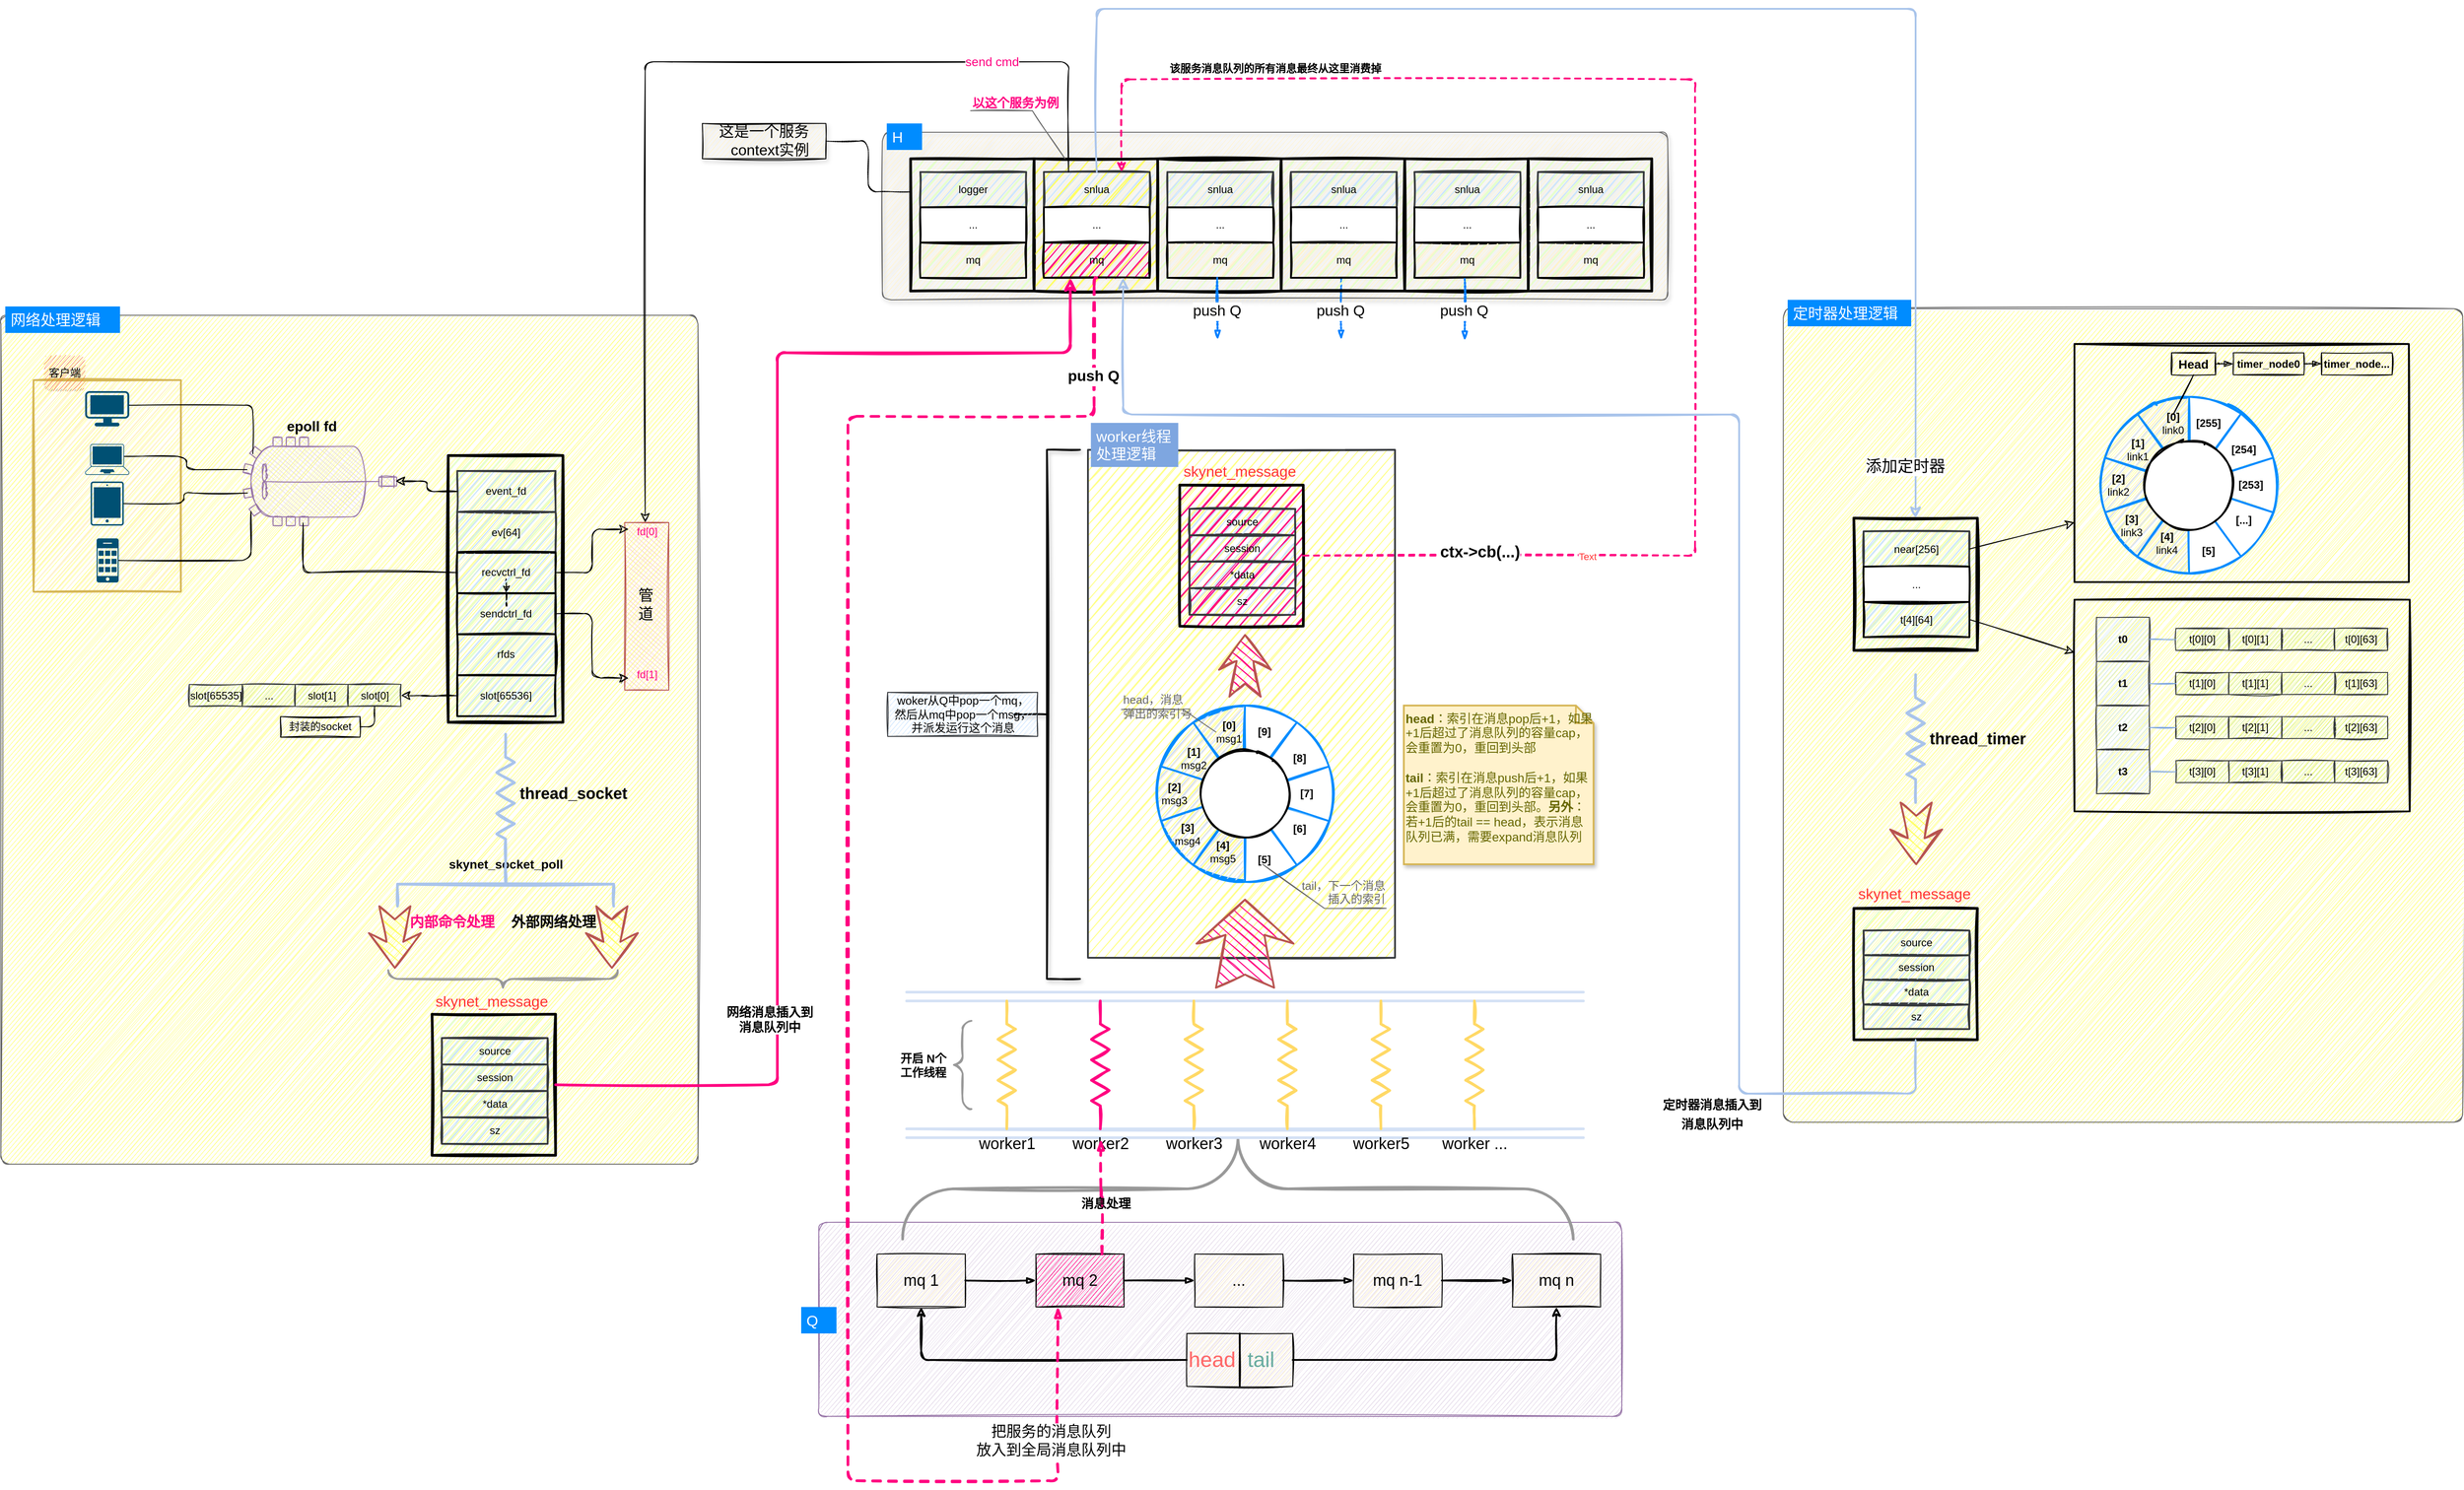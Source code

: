 <mxfile version="13.9.9" type="device"><diagram name="Page-1" id="c7558073-3199-34d8-9f00-42111426c3f3"><mxGraphModel dx="2474" dy="2442" grid="1" gridSize="10" guides="1" tooltips="1" connect="1" arrows="1" fold="1" page="1" pageScale="1" pageWidth="826" pageHeight="1169" background="#ffffff" math="0" shadow="0"><root><mxCell id="0"/><mxCell id="1" parent="0"/><mxCell id="QT5uuXMVMJqkELl6CN8o-265" value="" style="shape=mxgraph.mockup.containers.marginRect;rectMarginTop=10;strokeColor=#666666;strokeWidth=1;dashed=0;arcSize=5;recursiveResize=0;shadow=0;glass=1;comic=0;labelBackgroundColor=none;fillColor=#FFFF66;gradientColor=none;fontSize=18;fontColor=#000000;align=center;sketch=1;" parent="1" vertex="1"><mxGeometry x="-810" y="-112.5" width="790" height="972.5" as="geometry"/></mxCell><mxCell id="QT5uuXMVMJqkELl6CN8o-266" value="网络处理逻辑" style="shape=rect;strokeColor=none;fillColor=#008cff;strokeWidth=1;dashed=0;arcSize=20;fontColor=#ffffff;fontSize=17;spacing=2;spacingTop=-2;align=left;autosize=1;spacingLeft=4;resizeWidth=0;resizeHeight=0;perimeter=none;sketch=0;" parent="QT5uuXMVMJqkELl6CN8o-265" vertex="1"><mxGeometry x="5" width="130" height="30" as="geometry"/></mxCell><mxCell id="QT5uuXMVMJqkELl6CN8o-274" value="&lt;font color=&quot;#000000&quot;&gt;thread_socket&lt;/font&gt;" style="text;html=1;strokeColor=none;fillColor=none;align=center;verticalAlign=middle;whiteSpace=wrap;fontColor=#A9C4EB;fontSize=18;fontStyle=1;sketch=1;" parent="QT5uuXMVMJqkELl6CN8o-265" vertex="1"><mxGeometry x="628.65" y="542.5" width="40" height="20" as="geometry"/></mxCell><mxCell id="QT5uuXMVMJqkELl6CN8o-215" value="" style="group;sketch=1;" parent="QT5uuXMVMJqkELl6CN8o-265" vertex="1" connectable="0"><mxGeometry x="488.65" y="802.5" width="161" height="160" as="geometry"/></mxCell><mxCell id="QT5uuXMVMJqkELl6CN8o-216" value="" style="group;sketch=1;" parent="QT5uuXMVMJqkELl6CN8o-215" vertex="1" connectable="0"><mxGeometry width="161" height="160" as="geometry"/></mxCell><mxCell id="QT5uuXMVMJqkELl6CN8o-217" value="&lt;p style=&quot;margin: 4px 0px 0px ; text-align: center&quot;&gt;&lt;br&gt;&lt;/p&gt;" style="verticalAlign=middle;align=center;overflow=fill;fontSize=12;fontFamily=Helvetica;html=1;fontStyle=1;strokeWidth=3;fillColor=#E6FFCC;sketch=1;" parent="QT5uuXMVMJqkELl6CN8o-216" vertex="1"><mxGeometry width="140" height="160" as="geometry"/></mxCell><mxCell id="QT5uuXMVMJqkELl6CN8o-218" value="sz" style="whiteSpace=wrap;html=1;strokeWidth=2;fillColor=#cce5ff;comic=0;strokeColor=#36393d;sketch=1;" parent="QT5uuXMVMJqkELl6CN8o-216" vertex="1"><mxGeometry x="11" y="117" width="120" height="30" as="geometry"/></mxCell><mxCell id="QT5uuXMVMJqkELl6CN8o-219" value="*data" style="whiteSpace=wrap;html=1;strokeWidth=2;fillColor=#cce5ff;comic=0;strokeColor=#36393d;sketch=1;" parent="QT5uuXMVMJqkELl6CN8o-216" vertex="1"><mxGeometry x="11" y="87" width="120" height="30" as="geometry"/></mxCell><mxCell id="QT5uuXMVMJqkELl6CN8o-220" value="session" style="whiteSpace=wrap;html=1;strokeWidth=2;fillColor=#cce5ff;comic=0;strokeColor=#36393d;sketch=1;" parent="QT5uuXMVMJqkELl6CN8o-216" vertex="1"><mxGeometry x="11" y="57" width="120" height="30" as="geometry"/></mxCell><mxCell id="QT5uuXMVMJqkELl6CN8o-221" value="source" style="whiteSpace=wrap;html=1;strokeWidth=2;fillColor=#cce5ff;comic=0;strokeColor=#36393d;sketch=1;" parent="QT5uuXMVMJqkELl6CN8o-216" vertex="1"><mxGeometry x="11" y="27" width="120" height="30" as="geometry"/></mxCell><mxCell id="QT5uuXMVMJqkELl6CN8o-247" value="&lt;font style=&quot;font-size: 16px&quot;&gt;&lt;b&gt;内部命令处理&lt;/b&gt;&lt;/font&gt;" style="text;html=1;align=center;verticalAlign=middle;resizable=0;points=[];autosize=1;fontColor=#FF0080;sketch=1;" parent="QT5uuXMVMJqkELl6CN8o-265" vertex="1"><mxGeometry x="456" y="687.5" width="110" height="20" as="geometry"/></mxCell><mxCell id="QT5uuXMVMJqkELl6CN8o-250" value="&lt;span style=&quot;font-size: 16px&quot;&gt;&lt;b&gt;&lt;font color=&quot;#000000&quot;&gt;外部网络处理&lt;/font&gt;&lt;/b&gt;&lt;/span&gt;" style="text;html=1;align=center;verticalAlign=middle;resizable=0;points=[];autosize=1;fontColor=#FF0080;sketch=1;" parent="QT5uuXMVMJqkELl6CN8o-265" vertex="1"><mxGeometry x="571" y="687.5" width="110" height="20" as="geometry"/></mxCell><mxCell id="QT5uuXMVMJqkELl6CN8o-222" value="skynet_message" style="shape=rect;strokeColor=none;strokeWidth=1;dashed=0;arcSize=20;fontSize=17;spacing=2;spacingTop=-2;align=left;autosize=1;spacingLeft=4;resizeWidth=0;resizeHeight=0;perimeter=none;sketch=1;shadow=0;rounded=0;fontColor=#FF3333;fillColor=none;" parent="QT5uuXMVMJqkELl6CN8o-265" vertex="1"><mxGeometry x="486.65" y="772.5" width="141.35" height="30" as="geometry"/></mxCell><mxCell id="hk2eDzHBtozhw56mzOnH-169" value="" style="labelPosition=right;align=left;strokeWidth=2;shape=mxgraph.mockup.markup.curlyBrace;html=1;shadow=0;dashed=0;strokeColor=#999999;direction=west;glass=0;comic=0;fillColor=#7EA6E0;fontSize=13;fontColor=#A9C4EB;sketch=1;" parent="QT5uuXMVMJqkELl6CN8o-265" vertex="1"><mxGeometry x="439" y="752.5" width="260" height="20" as="geometry"/></mxCell><mxCell id="hk2eDzHBtozhw56mzOnH-5" value="" style="group;sketch=1;" parent="1" vertex="1" connectable="0"><mxGeometry x="97" y="916" width="930" height="230" as="geometry"/></mxCell><mxCell id="Lv4g6UJgktaKBFhyR5HG-213" value="" style="shape=mxgraph.mockup.containers.marginRect;rectMarginTop=10;strokeColor=#9673a6;strokeWidth=1;dashed=0;arcSize=5;recursiveResize=0;shadow=0;labelBackgroundColor=none;fillColor=#e1d5e7;align=right;html=0;sketch=1;" parent="hk2eDzHBtozhw56mzOnH-5" vertex="1"><mxGeometry x="20" width="910" height="230" as="geometry"/></mxCell><mxCell id="Lv4g6UJgktaKBFhyR5HG-182" value="mq 1" style="whiteSpace=wrap;html=1;shadow=0;labelBackgroundColor=none;fillColor=#FFF2CC;align=center;spacing=2;fontSize=18;sketch=1;" parent="hk2eDzHBtozhw56mzOnH-5" vertex="1"><mxGeometry x="86" y="46" width="100" height="60" as="geometry"/></mxCell><mxCell id="Lv4g6UJgktaKBFhyR5HG-183" value="mq 2" style="whiteSpace=wrap;html=1;shadow=0;labelBackgroundColor=none;fillColor=#FF0080;align=center;spacing=2;fontSize=18;sketch=1;" parent="hk2eDzHBtozhw56mzOnH-5" vertex="1"><mxGeometry x="266" y="46" width="100" height="60" as="geometry"/></mxCell><mxCell id="Lv4g6UJgktaKBFhyR5HG-184" value="" style="edgeStyle=orthogonalEdgeStyle;orthogonalLoop=1;jettySize=auto;html=1;endArrow=blockThin;endFill=1;strokeWidth=2;sketch=1;" parent="hk2eDzHBtozhw56mzOnH-5" source="Lv4g6UJgktaKBFhyR5HG-182" target="Lv4g6UJgktaKBFhyR5HG-183" edge="1"><mxGeometry relative="1" as="geometry"/></mxCell><mxCell id="Lv4g6UJgktaKBFhyR5HG-185" value="..." style="whiteSpace=wrap;html=1;shadow=0;labelBackgroundColor=none;fillColor=#FFF2CC;align=center;spacing=2;fontSize=18;sketch=1;" parent="hk2eDzHBtozhw56mzOnH-5" vertex="1"><mxGeometry x="446" y="46" width="100" height="60" as="geometry"/></mxCell><mxCell id="Lv4g6UJgktaKBFhyR5HG-186" value="" style="edgeStyle=orthogonalEdgeStyle;orthogonalLoop=1;jettySize=auto;html=1;endArrow=blockThin;endFill=1;strokeWidth=2;sketch=1;" parent="hk2eDzHBtozhw56mzOnH-5" source="Lv4g6UJgktaKBFhyR5HG-183" target="Lv4g6UJgktaKBFhyR5HG-185" edge="1"><mxGeometry relative="1" as="geometry"/></mxCell><mxCell id="Lv4g6UJgktaKBFhyR5HG-187" value="mq n-1" style="whiteSpace=wrap;html=1;shadow=0;labelBackgroundColor=none;fillColor=#FFF2CC;align=center;spacing=2;fontSize=18;sketch=1;" parent="hk2eDzHBtozhw56mzOnH-5" vertex="1"><mxGeometry x="626" y="46" width="100" height="60" as="geometry"/></mxCell><mxCell id="Lv4g6UJgktaKBFhyR5HG-188" value="" style="edgeStyle=orthogonalEdgeStyle;orthogonalLoop=1;jettySize=auto;html=1;endArrow=blockThin;endFill=1;strokeWidth=2;sketch=1;" parent="hk2eDzHBtozhw56mzOnH-5" source="Lv4g6UJgktaKBFhyR5HG-185" target="Lv4g6UJgktaKBFhyR5HG-187" edge="1"><mxGeometry relative="1" as="geometry"/></mxCell><mxCell id="Lv4g6UJgktaKBFhyR5HG-215" value="mq n" style="whiteSpace=wrap;html=1;shadow=0;labelBackgroundColor=none;fillColor=#FFF2CC;align=center;spacing=2;fontSize=18;sketch=1;" parent="hk2eDzHBtozhw56mzOnH-5" vertex="1"><mxGeometry x="806" y="46" width="100" height="60" as="geometry"/></mxCell><mxCell id="Lv4g6UJgktaKBFhyR5HG-216" value="" style="edgeStyle=orthogonalEdgeStyle;orthogonalLoop=1;jettySize=auto;html=1;endArrow=blockThin;endFill=1;strokeWidth=2;sketch=1;" parent="hk2eDzHBtozhw56mzOnH-5" source="Lv4g6UJgktaKBFhyR5HG-187" target="Lv4g6UJgktaKBFhyR5HG-215" edge="1"><mxGeometry relative="1" as="geometry"/></mxCell><mxCell id="Lv4g6UJgktaKBFhyR5HG-214" value="Q" style="shape=rect;strokeColor=none;fillColor=#008cff;strokeWidth=1;dashed=0;arcSize=20;fontColor=#ffffff;fontSize=17;spacing=2;spacingTop=-2;align=left;autosize=1;spacingLeft=4;resizeWidth=0;resizeHeight=0;perimeter=none;sketch=0;" parent="hk2eDzHBtozhw56mzOnH-5" vertex="1"><mxGeometry y="106" width="40" height="30" as="geometry"/></mxCell><mxCell id="Lv4g6UJgktaKBFhyR5HG-203" value="" style="group;sketch=1;" parent="hk2eDzHBtozhw56mzOnH-5" vertex="1" connectable="0"><mxGeometry x="437" y="136" width="120" height="60" as="geometry"/></mxCell><mxCell id="Lv4g6UJgktaKBFhyR5HG-200" value="&lt;font style=&quot;font-size: 24px&quot;&gt;&lt;font color=&quot;#ff6666&quot;&gt;head&lt;/font&gt;&amp;nbsp; &lt;font style=&quot;font-size: 24px&quot; color=&quot;#67ab9f&quot;&gt;tail&lt;/font&gt;&lt;/font&gt;" style="whiteSpace=wrap;html=1;shadow=0;labelBackgroundColor=none;fillColor=#FFF2CC;align=left;sketch=1;" parent="Lv4g6UJgktaKBFhyR5HG-203" vertex="1"><mxGeometry width="120" height="60" as="geometry"/></mxCell><mxCell id="Lv4g6UJgktaKBFhyR5HG-202" value="" style="line;strokeWidth=2;direction=south;html=1;shadow=0;labelBackgroundColor=none;fillColor=#FFF2CC;align=right;sketch=1;" parent="Lv4g6UJgktaKBFhyR5HG-203" vertex="1"><mxGeometry x="55" width="10" height="60" as="geometry"/></mxCell><mxCell id="hk2eDzHBtozhw56mzOnH-1" style="edgeStyle=orthogonalEdgeStyle;orthogonalLoop=1;jettySize=auto;html=1;exitX=0;exitY=0.5;exitDx=0;exitDy=0;entryX=0.5;entryY=1;entryDx=0;entryDy=0;strokeWidth=2;sketch=1;" parent="hk2eDzHBtozhw56mzOnH-5" source="Lv4g6UJgktaKBFhyR5HG-200" target="Lv4g6UJgktaKBFhyR5HG-182" edge="1"><mxGeometry relative="1" as="geometry"/></mxCell><mxCell id="hk2eDzHBtozhw56mzOnH-4" style="edgeStyle=orthogonalEdgeStyle;orthogonalLoop=1;jettySize=auto;html=1;exitX=1;exitY=0.5;exitDx=0;exitDy=0;entryX=0.5;entryY=1;entryDx=0;entryDy=0;strokeWidth=2;sketch=1;" parent="hk2eDzHBtozhw56mzOnH-5" source="Lv4g6UJgktaKBFhyR5HG-200" target="Lv4g6UJgktaKBFhyR5HG-215" edge="1"><mxGeometry relative="1" as="geometry"/></mxCell><mxCell id="Lv4g6UJgktaKBFhyR5HG-223" value="" style="verticalLabelPosition=bottom;shadow=0;dashed=0;align=center;html=1;verticalAlign=top;strokeWidth=3;shape=mxgraph.mockup.markup.curlyBrace;strokeColor=#999999;labelBackgroundColor=none;fillColor=#FFF2CC;direction=east;sketch=1;" parent="hk2eDzHBtozhw56mzOnH-5" vertex="1"><mxGeometry x="115" y="-85" width="760" height="114" as="geometry"/></mxCell><mxCell id="hk2eDzHBtozhw56mzOnH-405" value="" style="shape=mxgraph.mockup.containers.marginRect;rectMarginTop=10;strokeColor=#666666;strokeWidth=1;dashed=0;arcSize=5;recursiveResize=0;shadow=0;glass=1;comic=0;labelBackgroundColor=none;fillColor=#FFFF66;gradientColor=none;fontSize=18;fontColor=#000000;align=center;sketch=1;" parent="1" vertex="1"><mxGeometry x="1210" y="-120" width="770" height="932.5" as="geometry"/></mxCell><mxCell id="hk2eDzHBtozhw56mzOnH-406" value="定时器处理逻辑" style="shape=rect;strokeColor=none;fillColor=#008cff;strokeWidth=1;dashed=0;arcSize=20;fontColor=#ffffff;fontSize=17;spacing=2;spacingTop=-2;align=left;autosize=1;spacingLeft=4;resizeWidth=0;resizeHeight=0;perimeter=none;sketch=0;" parent="hk2eDzHBtozhw56mzOnH-405" vertex="1"><mxGeometry x="5" width="140" height="30" as="geometry"/></mxCell><mxCell id="f0pJPySQYcqmmAiWBUrS-2" value="skynet_message" style="shape=rect;strokeColor=none;strokeWidth=1;dashed=0;arcSize=20;fontSize=17;spacing=2;spacingTop=-2;align=left;autosize=1;spacingLeft=4;resizeWidth=0;resizeHeight=0;perimeter=none;sketch=1;shadow=0;rounded=0;fontColor=#FF3333;fillColor=none;" vertex="1" parent="hk2eDzHBtozhw56mzOnH-405"><mxGeometry x="79" y="658" width="141.35" height="30" as="geometry"/></mxCell><mxCell id="hk2eDzHBtozhw56mzOnH-400" value="" style="html=1;shadow=0;dashed=0;align=center;verticalAlign=middle;shape=mxgraph.arrows2.stylisedArrow;dy=0.68;dx=29.5;notch=15;feather=0.4;direction=south;strokeWidth=2;fillColor=#FFFF66;strokeColor=#b85450;sketch=1;" parent="hk2eDzHBtozhw56mzOnH-405" vertex="1"><mxGeometry x="121.17" y="570" width="59" height="70" as="geometry"/></mxCell><mxCell id="hk2eDzHBtozhw56mzOnH-369" value="" style="group;sketch=1;" parent="1" vertex="1" connectable="0"><mxGeometry x="1570" y="-10" width="200" height="200" as="geometry"/></mxCell><mxCell id="hk2eDzHBtozhw56mzOnH-223" value="" style="verticalLabelPosition=bottom;shadow=0;dashed=0;align=center;html=1;verticalAlign=top;strokeWidth=1;shape=mxgraph.mockup.graphics.pieChart;strokeColor=#008cff;parts=10,10,10,10,10,10,10,10,10,10;partColors=#D4E1F5,#D4E1F5,#D4E1F5,#D4E1F5,#D4E1F5,#FFFFFF,#FFFFFF,#FFFFFF,#FFFFFF,#FFFFFF;strokeWidth=2;labelBackgroundColor=none;fillColor=#FFF2CC;partsCount=10;sketch=1;" parent="hk2eDzHBtozhw56mzOnH-369" vertex="1"><mxGeometry width="200" height="200" as="geometry"/></mxCell><mxCell id="hk2eDzHBtozhw56mzOnH-224" value="" style="strokeWidth=2;html=1;shape=mxgraph.flowchart.start_2;whiteSpace=wrap;shadow=0;labelBackgroundColor=none;align=center;sketch=1;" parent="hk2eDzHBtozhw56mzOnH-369" vertex="1"><mxGeometry x="50" y="50" width="100" height="100" as="geometry"/></mxCell><mxCell id="hk2eDzHBtozhw56mzOnH-225" value="&lt;b&gt;[0]&lt;/b&gt;&lt;br&gt;link0" style="text;html=1;strokeColor=none;fillColor=none;align=center;verticalAlign=middle;whiteSpace=wrap;shadow=0;labelBackgroundColor=none;sketch=1;" parent="hk2eDzHBtozhw56mzOnH-369" vertex="1"><mxGeometry x="62" y="20" width="40" height="20" as="geometry"/></mxCell><mxCell id="hk2eDzHBtozhw56mzOnH-226" value="&lt;b&gt;[1]&lt;/b&gt;&lt;br&gt;link1" style="text;html=1;strokeColor=none;fillColor=none;align=center;verticalAlign=middle;whiteSpace=wrap;shadow=0;labelBackgroundColor=none;sketch=1;" parent="hk2eDzHBtozhw56mzOnH-369" vertex="1"><mxGeometry x="22" y="50" width="40" height="20" as="geometry"/></mxCell><mxCell id="hk2eDzHBtozhw56mzOnH-227" value="&lt;b&gt;[2]&lt;br&gt;&lt;/b&gt;link2" style="text;html=1;strokeColor=none;fillColor=none;align=center;verticalAlign=middle;whiteSpace=wrap;shadow=0;labelBackgroundColor=none;sketch=1;" parent="hk2eDzHBtozhw56mzOnH-369" vertex="1"><mxGeometry y="90" width="40" height="20" as="geometry"/></mxCell><mxCell id="hk2eDzHBtozhw56mzOnH-228" value="&lt;b&gt;[3]&lt;br&gt;&lt;/b&gt;link3" style="text;html=1;strokeColor=none;fillColor=none;align=center;verticalAlign=middle;whiteSpace=wrap;shadow=0;labelBackgroundColor=none;sketch=1;" parent="hk2eDzHBtozhw56mzOnH-369" vertex="1"><mxGeometry x="15" y="136" width="40" height="20" as="geometry"/></mxCell><mxCell id="hk2eDzHBtozhw56mzOnH-229" value="&lt;b&gt;[4]&lt;br&gt;&lt;/b&gt;link4" style="text;html=1;strokeColor=none;fillColor=none;align=center;verticalAlign=middle;whiteSpace=wrap;shadow=0;labelBackgroundColor=none;sketch=1;" parent="hk2eDzHBtozhw56mzOnH-369" vertex="1"><mxGeometry x="55" y="156" width="40" height="20" as="geometry"/></mxCell><mxCell id="hk2eDzHBtozhw56mzOnH-230" value="[5]" style="text;html=1;strokeColor=none;fillColor=none;align=center;verticalAlign=middle;whiteSpace=wrap;shadow=0;comic=0;fontSize=12;fontColor=#000000;labelBackgroundColor=none;fontStyle=1;sketch=1;" parent="hk2eDzHBtozhw56mzOnH-369" vertex="1"><mxGeometry x="102" y="165" width="40" height="20" as="geometry"/></mxCell><mxCell id="hk2eDzHBtozhw56mzOnH-231" value="[...]" style="text;html=1;strokeColor=none;fillColor=none;align=center;verticalAlign=middle;whiteSpace=wrap;shadow=0;comic=0;fontSize=12;fontColor=#000000;labelBackgroundColor=none;fontStyle=1;sketch=1;" parent="hk2eDzHBtozhw56mzOnH-369" vertex="1"><mxGeometry x="142" y="130" width="40" height="20" as="geometry"/></mxCell><mxCell id="hk2eDzHBtozhw56mzOnH-232" value="[253]" style="text;html=1;strokeColor=none;fillColor=none;align=center;verticalAlign=middle;whiteSpace=wrap;shadow=0;comic=0;fontSize=12;fontColor=#000000;labelBackgroundColor=none;fontStyle=1;sketch=1;" parent="hk2eDzHBtozhw56mzOnH-369" vertex="1"><mxGeometry x="150" y="90" width="40" height="20" as="geometry"/></mxCell><mxCell id="hk2eDzHBtozhw56mzOnH-233" value="[254]" style="text;html=1;strokeColor=none;fillColor=none;align=center;verticalAlign=middle;whiteSpace=wrap;shadow=0;comic=0;fontSize=12;fontColor=#000000;labelBackgroundColor=none;fontStyle=1;sketch=1;" parent="hk2eDzHBtozhw56mzOnH-369" vertex="1"><mxGeometry x="142" y="50" width="40" height="20" as="geometry"/></mxCell><mxCell id="hk2eDzHBtozhw56mzOnH-234" value="[255]" style="text;html=1;strokeColor=none;fillColor=none;align=center;verticalAlign=middle;whiteSpace=wrap;shadow=0;comic=0;fontSize=12;fontColor=#000000;labelBackgroundColor=none;fontStyle=1;sketch=1;" parent="hk2eDzHBtozhw56mzOnH-369" vertex="1"><mxGeometry x="102" y="20" width="40" height="20" as="geometry"/></mxCell><mxCell id="hk2eDzHBtozhw56mzOnH-120" value="" style="group;sketch=1;" parent="1" vertex="1" connectable="0"><mxGeometry x="189" y="-400" width="890" height="280" as="geometry"/></mxCell><mxCell id="hk2eDzHBtozhw56mzOnH-113" value="" style="shape=mxgraph.mockup.containers.marginRect;rectMarginTop=10;strokeColor=#666666;strokeWidth=1;dashed=0;arcSize=5;recursiveResize=0;shadow=1;glass=0;comic=0;fillColor=#FFF2CC;sketch=1;" parent="hk2eDzHBtozhw56mzOnH-120" vertex="1"><mxGeometry y="80" width="890" height="200" as="geometry"/></mxCell><mxCell id="hk2eDzHBtozhw56mzOnH-114" value="H" style="shape=rect;strokeColor=none;fillColor=#008cff;strokeWidth=1;dashed=0;arcSize=20;fontColor=#ffffff;fontSize=17;spacing=2;spacingTop=-2;align=left;autosize=1;spacingLeft=4;resizeWidth=0;resizeHeight=0;perimeter=none;sketch=0;" parent="hk2eDzHBtozhw56mzOnH-113" vertex="1"><mxGeometry x="5" width="40" height="30" as="geometry"/></mxCell><mxCell id="hk2eDzHBtozhw56mzOnH-78" value="" style="group;sketch=1;" parent="hk2eDzHBtozhw56mzOnH-120" vertex="1" connectable="0"><mxGeometry x="32" y="120" width="140" height="150" as="geometry"/></mxCell><mxCell id="hk2eDzHBtozhw56mzOnH-73" value="" style="group;sketch=1;" parent="hk2eDzHBtozhw56mzOnH-78" vertex="1" connectable="0"><mxGeometry width="140" height="150" as="geometry"/></mxCell><mxCell id="hk2eDzHBtozhw56mzOnH-70" value="&lt;p style=&quot;margin: 4px 0px 0px ; text-align: center&quot;&gt;&lt;br&gt;&lt;/p&gt;" style="verticalAlign=middle;align=center;overflow=fill;fontSize=12;fontFamily=Helvetica;html=1;fontStyle=1;strokeWidth=3;fillColor=#E6FFCC;sketch=1;" parent="hk2eDzHBtozhw56mzOnH-73" vertex="1"><mxGeometry width="140" height="150" as="geometry"/></mxCell><mxCell id="hk2eDzHBtozhw56mzOnH-59" value="logger" style="whiteSpace=wrap;html=1;strokeWidth=2;fillColor=#cce5ff;comic=0;strokeColor=#36393d;sketch=1;" parent="hk2eDzHBtozhw56mzOnH-73" vertex="1"><mxGeometry x="11" y="15" width="120" height="40" as="geometry"/></mxCell><mxCell id="hk2eDzHBtozhw56mzOnH-66" value="..." style="whiteSpace=wrap;html=1;strokeWidth=2;sketch=1;" parent="hk2eDzHBtozhw56mzOnH-73" vertex="1"><mxGeometry x="11" y="55" width="120" height="40" as="geometry"/></mxCell><mxCell id="hk2eDzHBtozhw56mzOnH-71" value="mq" style="whiteSpace=wrap;html=1;strokeWidth=2;fillColor=#FFF2CC;sketch=1;" parent="hk2eDzHBtozhw56mzOnH-73" vertex="1"><mxGeometry x="11" y="95" width="120" height="40" as="geometry"/></mxCell><mxCell id="hk2eDzHBtozhw56mzOnH-83" value="" style="group;sketch=1;" parent="hk2eDzHBtozhw56mzOnH-120" vertex="1" connectable="0"><mxGeometry x="172" y="120" width="280" height="150" as="geometry"/></mxCell><mxCell id="hk2eDzHBtozhw56mzOnH-84" value="" style="group;sketch=1;" parent="hk2eDzHBtozhw56mzOnH-83" vertex="1" connectable="0"><mxGeometry width="280" height="150" as="geometry"/></mxCell><mxCell id="hk2eDzHBtozhw56mzOnH-85" value="&lt;p style=&quot;margin: 4px 0px 0px ; text-align: center&quot;&gt;&lt;br&gt;&lt;/p&gt;" style="verticalAlign=middle;align=center;overflow=fill;fontSize=12;fontFamily=Helvetica;html=1;fontStyle=1;strokeWidth=3;fillColor=#FFFF66;sketch=1;" parent="hk2eDzHBtozhw56mzOnH-84" vertex="1"><mxGeometry width="140" height="150" as="geometry"/></mxCell><mxCell id="hk2eDzHBtozhw56mzOnH-86" value="snlua" style="whiteSpace=wrap;html=1;strokeWidth=2;fillColor=#cce5ff;comic=0;strokeColor=#36393d;sketch=1;" parent="hk2eDzHBtozhw56mzOnH-84" vertex="1"><mxGeometry x="11" y="15" width="120" height="40" as="geometry"/></mxCell><mxCell id="hk2eDzHBtozhw56mzOnH-87" value="..." style="whiteSpace=wrap;html=1;strokeWidth=2;sketch=1;" parent="hk2eDzHBtozhw56mzOnH-84" vertex="1"><mxGeometry x="11" y="55" width="120" height="40" as="geometry"/></mxCell><mxCell id="hk2eDzHBtozhw56mzOnH-88" value="mq" style="whiteSpace=wrap;html=1;strokeWidth=2;fillColor=#FF0080;sketch=1;" parent="hk2eDzHBtozhw56mzOnH-84" vertex="1"><mxGeometry x="11" y="95" width="120" height="40" as="geometry"/></mxCell><mxCell id="hk2eDzHBtozhw56mzOnH-101" value="" style="group;sketch=1;" parent="hk2eDzHBtozhw56mzOnH-84" vertex="1" connectable="0"><mxGeometry x="140" width="140" height="150" as="geometry"/></mxCell><mxCell id="hk2eDzHBtozhw56mzOnH-102" value="" style="group;sketch=1;" parent="hk2eDzHBtozhw56mzOnH-101" vertex="1" connectable="0"><mxGeometry width="140" height="150" as="geometry"/></mxCell><mxCell id="hk2eDzHBtozhw56mzOnH-103" value="&lt;p style=&quot;margin: 4px 0px 0px ; text-align: center&quot;&gt;&lt;br&gt;&lt;/p&gt;" style="verticalAlign=middle;align=center;overflow=fill;fontSize=12;fontFamily=Helvetica;html=1;fontStyle=1;strokeWidth=3;fillColor=#E6FFCC;sketch=1;" parent="hk2eDzHBtozhw56mzOnH-102" vertex="1"><mxGeometry width="140" height="150" as="geometry"/></mxCell><mxCell id="hk2eDzHBtozhw56mzOnH-104" value="snlua" style="whiteSpace=wrap;html=1;strokeWidth=2;fillColor=#cce5ff;comic=0;strokeColor=#36393d;sketch=1;" parent="hk2eDzHBtozhw56mzOnH-102" vertex="1"><mxGeometry x="11" y="15" width="120" height="40" as="geometry"/></mxCell><mxCell id="hk2eDzHBtozhw56mzOnH-105" value="..." style="whiteSpace=wrap;html=1;strokeWidth=2;sketch=1;" parent="hk2eDzHBtozhw56mzOnH-102" vertex="1"><mxGeometry x="11" y="55" width="120" height="40" as="geometry"/></mxCell><mxCell id="hk2eDzHBtozhw56mzOnH-106" value="mq" style="whiteSpace=wrap;html=1;strokeWidth=2;fillColor=#FFF2CC;sketch=1;" parent="hk2eDzHBtozhw56mzOnH-102" vertex="1"><mxGeometry x="11" y="95" width="120" height="40" as="geometry"/></mxCell><mxCell id="hk2eDzHBtozhw56mzOnH-89" value="" style="group;sketch=1;" parent="hk2eDzHBtozhw56mzOnH-120" vertex="1" connectable="0"><mxGeometry x="732" y="120" width="140" height="150" as="geometry"/></mxCell><mxCell id="hk2eDzHBtozhw56mzOnH-90" value="" style="group;sketch=1;" parent="hk2eDzHBtozhw56mzOnH-89" vertex="1" connectable="0"><mxGeometry width="140" height="150" as="geometry"/></mxCell><mxCell id="hk2eDzHBtozhw56mzOnH-91" value="&lt;p style=&quot;margin: 4px 0px 0px ; text-align: center&quot;&gt;&lt;br&gt;&lt;/p&gt;" style="verticalAlign=middle;align=center;overflow=fill;fontSize=12;fontFamily=Helvetica;html=1;fontStyle=1;strokeWidth=3;fillColor=#E6FFCC;sketch=1;" parent="hk2eDzHBtozhw56mzOnH-90" vertex="1"><mxGeometry width="140" height="150" as="geometry"/></mxCell><mxCell id="hk2eDzHBtozhw56mzOnH-92" value="snlua" style="whiteSpace=wrap;html=1;strokeWidth=2;fillColor=#cce5ff;comic=0;strokeColor=#36393d;sketch=1;" parent="hk2eDzHBtozhw56mzOnH-90" vertex="1"><mxGeometry x="11" y="15" width="120" height="40" as="geometry"/></mxCell><mxCell id="hk2eDzHBtozhw56mzOnH-93" value="..." style="whiteSpace=wrap;html=1;strokeWidth=2;sketch=1;" parent="hk2eDzHBtozhw56mzOnH-90" vertex="1"><mxGeometry x="11" y="55" width="120" height="40" as="geometry"/></mxCell><mxCell id="hk2eDzHBtozhw56mzOnH-94" value="mq" style="whiteSpace=wrap;html=1;strokeWidth=2;fillColor=#FFF2CC;sketch=1;" parent="hk2eDzHBtozhw56mzOnH-90" vertex="1"><mxGeometry x="11" y="95" width="120" height="40" as="geometry"/></mxCell><mxCell id="hk2eDzHBtozhw56mzOnH-95" value="" style="group;sketch=1;" parent="hk2eDzHBtozhw56mzOnH-120" vertex="1" connectable="0"><mxGeometry x="592" y="120" width="140" height="150" as="geometry"/></mxCell><mxCell id="hk2eDzHBtozhw56mzOnH-96" value="" style="group;sketch=1;" parent="hk2eDzHBtozhw56mzOnH-95" vertex="1" connectable="0"><mxGeometry width="140" height="150" as="geometry"/></mxCell><mxCell id="hk2eDzHBtozhw56mzOnH-97" value="&lt;p style=&quot;margin: 4px 0px 0px ; text-align: center&quot;&gt;&lt;br&gt;&lt;/p&gt;" style="verticalAlign=middle;align=center;overflow=fill;fontSize=12;fontFamily=Helvetica;html=1;fontStyle=1;strokeWidth=3;fillColor=#E6FFCC;sketch=1;" parent="hk2eDzHBtozhw56mzOnH-96" vertex="1"><mxGeometry width="140" height="150" as="geometry"/></mxCell><mxCell id="hk2eDzHBtozhw56mzOnH-98" value="snlua" style="whiteSpace=wrap;html=1;strokeWidth=2;fillColor=#cce5ff;comic=0;strokeColor=#36393d;sketch=1;" parent="hk2eDzHBtozhw56mzOnH-96" vertex="1"><mxGeometry x="11" y="15" width="120" height="40" as="geometry"/></mxCell><mxCell id="hk2eDzHBtozhw56mzOnH-99" value="..." style="whiteSpace=wrap;html=1;strokeWidth=2;sketch=1;" parent="hk2eDzHBtozhw56mzOnH-96" vertex="1"><mxGeometry x="11" y="55" width="120" height="40" as="geometry"/></mxCell><mxCell id="hk2eDzHBtozhw56mzOnH-100" value="mq" style="whiteSpace=wrap;html=1;strokeWidth=2;fillColor=#FFF2CC;sketch=1;" parent="hk2eDzHBtozhw56mzOnH-96" vertex="1"><mxGeometry x="11" y="95" width="120" height="40" as="geometry"/></mxCell><mxCell id="hk2eDzHBtozhw56mzOnH-147" value="" style="endArrow=blockThin;html=1;dashed=1;dashPattern=1 1;strokeWidth=2;endFill=1;strokeColor=#007FFF;sketch=1;" parent="hk2eDzHBtozhw56mzOnH-96" edge="1"><mxGeometry width="50" height="50" relative="1" as="geometry"><mxPoint x="-212.5" y="135" as="sourcePoint"/><mxPoint x="-212" y="205" as="targetPoint"/></mxGeometry></mxCell><mxCell id="hk2eDzHBtozhw56mzOnH-148" value="push Q" style="edgeLabel;html=1;align=center;verticalAlign=middle;resizable=0;points=[];fontSize=17;fontColor=#000000;sketch=1;" parent="hk2eDzHBtozhw56mzOnH-147" vertex="1" connectable="0"><mxGeometry x="0.36" y="-1" relative="1" as="geometry"><mxPoint y="-10" as="offset"/></mxGeometry></mxCell><mxCell id="hk2eDzHBtozhw56mzOnH-149" value="" style="endArrow=blockThin;html=1;dashed=1;dashPattern=1 1;strokeWidth=2;endFill=1;strokeColor=#007FFF;sketch=1;" parent="hk2eDzHBtozhw56mzOnH-96" edge="1"><mxGeometry width="50" height="50" relative="1" as="geometry"><mxPoint x="-72" y="135" as="sourcePoint"/><mxPoint x="-72" y="205" as="targetPoint"/></mxGeometry></mxCell><mxCell id="hk2eDzHBtozhw56mzOnH-150" value="push Q" style="edgeLabel;html=1;align=center;verticalAlign=middle;resizable=0;points=[];fontSize=17;fontColor=#000000;sketch=1;" parent="hk2eDzHBtozhw56mzOnH-149" vertex="1" connectable="0"><mxGeometry x="0.36" y="-1" relative="1" as="geometry"><mxPoint y="-10" as="offset"/></mxGeometry></mxCell><mxCell id="hk2eDzHBtozhw56mzOnH-151" value="" style="endArrow=blockThin;html=1;dashed=1;dashPattern=1 1;strokeWidth=2;endFill=1;strokeColor=#007FFF;sketch=1;" parent="hk2eDzHBtozhw56mzOnH-96" edge="1"><mxGeometry width="50" height="50" relative="1" as="geometry"><mxPoint x="68" y="136" as="sourcePoint"/><mxPoint x="68" y="206" as="targetPoint"/></mxGeometry></mxCell><mxCell id="hk2eDzHBtozhw56mzOnH-152" value="push Q" style="edgeLabel;html=1;align=center;verticalAlign=middle;resizable=0;points=[];fontSize=17;fontColor=#000000;sketch=1;" parent="hk2eDzHBtozhw56mzOnH-151" vertex="1" connectable="0"><mxGeometry x="0.36" y="-1" relative="1" as="geometry"><mxPoint y="-11" as="offset"/></mxGeometry></mxCell><mxCell id="hk2eDzHBtozhw56mzOnH-107" value="" style="group;sketch=1;" parent="hk2eDzHBtozhw56mzOnH-120" vertex="1" connectable="0"><mxGeometry x="452" y="120" width="140" height="150" as="geometry"/></mxCell><mxCell id="hk2eDzHBtozhw56mzOnH-108" value="" style="group;sketch=1;" parent="hk2eDzHBtozhw56mzOnH-107" vertex="1" connectable="0"><mxGeometry width="140" height="150" as="geometry"/></mxCell><mxCell id="hk2eDzHBtozhw56mzOnH-109" value="&lt;p style=&quot;margin: 4px 0px 0px ; text-align: center&quot;&gt;&lt;br&gt;&lt;/p&gt;" style="verticalAlign=middle;align=center;overflow=fill;fontSize=12;fontFamily=Helvetica;html=1;fontStyle=1;strokeWidth=3;fillColor=#E6FFCC;sketch=1;" parent="hk2eDzHBtozhw56mzOnH-108" vertex="1"><mxGeometry width="140" height="150" as="geometry"/></mxCell><mxCell id="hk2eDzHBtozhw56mzOnH-110" value="snlua" style="whiteSpace=wrap;html=1;strokeWidth=2;fillColor=#cce5ff;comic=0;strokeColor=#36393d;sketch=1;" parent="hk2eDzHBtozhw56mzOnH-108" vertex="1"><mxGeometry x="11" y="15" width="120" height="40" as="geometry"/></mxCell><mxCell id="hk2eDzHBtozhw56mzOnH-111" value="..." style="whiteSpace=wrap;html=1;strokeWidth=2;sketch=1;" parent="hk2eDzHBtozhw56mzOnH-108" vertex="1"><mxGeometry x="11" y="55" width="120" height="40" as="geometry"/></mxCell><mxCell id="hk2eDzHBtozhw56mzOnH-112" value="mq" style="whiteSpace=wrap;html=1;strokeWidth=2;fillColor=#FFF2CC;sketch=1;" parent="hk2eDzHBtozhw56mzOnH-108" vertex="1"><mxGeometry x="11" y="95" width="120" height="40" as="geometry"/></mxCell><mxCell id="QT5uuXMVMJqkELl6CN8o-269" value="&lt;font style=&quot;font-size: 14px&quot; color=&quot;#ff0080&quot;&gt;&lt;b&gt;以这个服务为例&lt;/b&gt;&lt;/font&gt;" style="strokeWidth=1;shadow=0;dashed=0;align=center;html=1;shape=mxgraph.mockup.text.callout;linkText=;textSize=17;textColor=#666666;callDir=NW;callStyle=line;fontSize=17;fontColor=#666666;align=left;verticalAlign=top;strokeColor=#666666;fillColor=#FFFF66;gradientColor=none;sketch=1;" parent="hk2eDzHBtozhw56mzOnH-120" vertex="1"><mxGeometry x="100" y="40" width="107" height="80" as="geometry"/></mxCell><mxCell id="Lv4g6UJgktaKBFhyR5HG-242" value="" style="verticalLabelPosition=bottom;shadow=0;dashed=0;align=center;html=1;verticalAlign=top;shape=mxgraph.electrical.transmission.2_line_bus;labelBackgroundColor=none;strokeColor=#D4E1F5;strokeWidth=3;fillColor=#FFF2CC;fontSize=18;sketch=1;" parent="1" vertex="1"><mxGeometry x="216.5" y="820" width="767" height="10" as="geometry"/></mxCell><mxCell id="Lv4g6UJgktaKBFhyR5HG-243" value="" style="verticalLabelPosition=bottom;shadow=0;dashed=0;align=center;html=1;verticalAlign=top;shape=mxgraph.electrical.transmission.2_line_bus;labelBackgroundColor=none;strokeColor=#D4E1F5;strokeWidth=3;fillColor=#FFF2CC;fontSize=18;sketch=1;" parent="1" vertex="1"><mxGeometry x="216.5" y="665" width="767" height="10" as="geometry"/></mxCell><mxCell id="Lv4g6UJgktaKBFhyR5HG-254" value="worker2&lt;br&gt;" style="pointerEvents=1;verticalLabelPosition=bottom;shadow=0;dashed=0;align=center;html=1;verticalAlign=top;shape=mxgraph.electrical.resistors.resistor_2;labelBackgroundColor=none;strokeColor=#FF0080;strokeWidth=3;fillColor=#f8cecc;fontSize=18;direction=south;sketch=1;" parent="1" vertex="1"><mxGeometry x="426" y="675" width="20" height="145" as="geometry"/></mxCell><mxCell id="Lv4g6UJgktaKBFhyR5HG-256" value="worker3" style="pointerEvents=1;verticalLabelPosition=bottom;shadow=0;dashed=0;align=center;html=1;verticalAlign=top;shape=mxgraph.electrical.resistors.resistor_2;labelBackgroundColor=none;strokeColor=#FFD966;strokeWidth=3;fillColor=#f8cecc;fontSize=18;direction=south;sketch=1;" parent="1" vertex="1"><mxGeometry x="532" y="675" width="20" height="145" as="geometry"/></mxCell><mxCell id="Lv4g6UJgktaKBFhyR5HG-259" value="worker4" style="pointerEvents=1;verticalLabelPosition=bottom;shadow=0;dashed=0;align=center;html=1;verticalAlign=top;shape=mxgraph.electrical.resistors.resistor_2;labelBackgroundColor=none;strokeColor=#FFD966;strokeWidth=3;fillColor=#f8cecc;fontSize=18;direction=south;sketch=1;" parent="1" vertex="1"><mxGeometry x="638" y="675" width="20" height="145" as="geometry"/></mxCell><mxCell id="Lv4g6UJgktaKBFhyR5HG-261" value="worker5" style="pointerEvents=1;verticalLabelPosition=bottom;shadow=0;dashed=0;align=center;html=1;verticalAlign=top;shape=mxgraph.electrical.resistors.resistor_2;labelBackgroundColor=none;strokeColor=#FFD966;strokeWidth=3;fillColor=#f8cecc;fontSize=18;direction=south;sketch=1;" parent="1" vertex="1"><mxGeometry x="744" y="675" width="20" height="145" as="geometry"/></mxCell><mxCell id="Lv4g6UJgktaKBFhyR5HG-263" value="worker ..." style="pointerEvents=1;verticalLabelPosition=bottom;shadow=0;dashed=0;align=center;html=1;verticalAlign=top;shape=mxgraph.electrical.resistors.resistor_2;labelBackgroundColor=none;strokeColor=#FFD966;strokeWidth=3;fillColor=#f8cecc;fontSize=18;direction=south;sketch=1;" parent="1" vertex="1"><mxGeometry x="850" y="675" width="20" height="145" as="geometry"/></mxCell><mxCell id="hk2eDzHBtozhw56mzOnH-11" value="worker1" style="pointerEvents=1;verticalLabelPosition=bottom;shadow=0;dashed=0;align=center;html=1;verticalAlign=top;shape=mxgraph.electrical.resistors.resistor_2;labelBackgroundColor=none;strokeColor=#FFD966;strokeWidth=3;fillColor=#f8cecc;fontSize=18;direction=south;sketch=1;" parent="1" vertex="1"><mxGeometry x="320" y="675" width="20" height="145" as="geometry"/></mxCell><mxCell id="hk2eDzHBtozhw56mzOnH-46" value="" style="arcSize=10;dashed=0;fillColor=#ffff88;strokeWidth=2;strokeColor=#36393d;sketch=1;" parent="1" vertex="1"><mxGeometry x="422" y="50" width="348" height="576" as="geometry"/></mxCell><mxCell id="hk2eDzHBtozhw56mzOnH-48" value="worker线程&#10;处理逻辑" style="shape=rect;strokeColor=none;fillColor=#7EA6E0;strokeWidth=1;dashed=0;arcSize=20;fontColor=#ffffff;fontSize=17;spacing=2;spacingTop=-2;align=left;autosize=1;spacingLeft=4;resizeWidth=0;resizeHeight=0;perimeter=none;sketch=0;" parent="1" vertex="1"><mxGeometry x="425.33" y="19.5" width="99" height="50" as="geometry"/></mxCell><mxCell id="hk2eDzHBtozhw56mzOnH-13" value="" style="html=1;shadow=0;dashed=0;align=center;verticalAlign=middle;shape=mxgraph.arrows2.stylisedArrow;dy=0.6;dx=40;notch=15;feather=0.4;direction=north;strokeWidth=2;fillColor=#FF0080;strokeColor=#b85450;sketch=1;" parent="1" vertex="1"><mxGeometry x="545" y="560" width="110" height="100" as="geometry"/></mxCell><mxCell id="hk2eDzHBtozhw56mzOnH-141" value="" style="group;sketch=1;" parent="1" vertex="1" connectable="0"><mxGeometry x="500" y="340" width="200" height="200" as="geometry"/></mxCell><mxCell id="Lv4g6UJgktaKBFhyR5HG-227" value="" style="verticalLabelPosition=bottom;shadow=0;dashed=0;align=center;html=1;verticalAlign=top;strokeWidth=1;shape=mxgraph.mockup.graphics.pieChart;strokeColor=#008cff;parts=10,10,10,10,10,10,10,10,10,10;partColors=#D4E1F5,#D4E1F5,#D4E1F5,#D4E1F5,#D4E1F5,#FFFFFF,#FFFFFF,#FFFFFF,#FFFFFF,#FFFFFF;strokeWidth=2;labelBackgroundColor=none;fillColor=#FFF2CC;partsCount=10;sketch=1;" parent="hk2eDzHBtozhw56mzOnH-141" vertex="1"><mxGeometry width="200" height="200" as="geometry"/></mxCell><mxCell id="Lv4g6UJgktaKBFhyR5HG-228" value="" style="strokeWidth=2;html=1;shape=mxgraph.flowchart.start_2;whiteSpace=wrap;shadow=0;labelBackgroundColor=none;align=center;sketch=1;" parent="hk2eDzHBtozhw56mzOnH-141" vertex="1"><mxGeometry x="50" y="50" width="100" height="100" as="geometry"/></mxCell><mxCell id="Lv4g6UJgktaKBFhyR5HG-231" value="&lt;b&gt;[0]&lt;/b&gt;&lt;br&gt;msg1" style="text;html=1;strokeColor=none;fillColor=none;align=center;verticalAlign=middle;whiteSpace=wrap;shadow=0;labelBackgroundColor=none;sketch=1;" parent="hk2eDzHBtozhw56mzOnH-141" vertex="1"><mxGeometry x="62" y="20" width="40" height="20" as="geometry"/></mxCell><mxCell id="Lv4g6UJgktaKBFhyR5HG-232" value="&lt;b&gt;[1]&lt;/b&gt;&lt;br&gt;msg2" style="text;html=1;strokeColor=none;fillColor=none;align=center;verticalAlign=middle;whiteSpace=wrap;shadow=0;labelBackgroundColor=none;sketch=1;" parent="hk2eDzHBtozhw56mzOnH-141" vertex="1"><mxGeometry x="22" y="50" width="40" height="20" as="geometry"/></mxCell><mxCell id="Lv4g6UJgktaKBFhyR5HG-233" value="&lt;b&gt;[2]&lt;/b&gt;&lt;br&gt;msg3" style="text;html=1;strokeColor=none;fillColor=none;align=center;verticalAlign=middle;whiteSpace=wrap;shadow=0;labelBackgroundColor=none;sketch=1;" parent="hk2eDzHBtozhw56mzOnH-141" vertex="1"><mxGeometry y="90" width="40" height="20" as="geometry"/></mxCell><mxCell id="Lv4g6UJgktaKBFhyR5HG-234" value="&lt;b&gt;[3]&lt;/b&gt;&lt;br&gt;msg4" style="text;html=1;strokeColor=none;fillColor=none;align=center;verticalAlign=middle;whiteSpace=wrap;shadow=0;labelBackgroundColor=none;sketch=1;" parent="hk2eDzHBtozhw56mzOnH-141" vertex="1"><mxGeometry x="15" y="136" width="40" height="20" as="geometry"/></mxCell><mxCell id="Lv4g6UJgktaKBFhyR5HG-236" value="&lt;b&gt;[4]&lt;br&gt;&lt;/b&gt;msg5" style="text;html=1;strokeColor=none;fillColor=none;align=center;verticalAlign=middle;whiteSpace=wrap;shadow=0;labelBackgroundColor=none;sketch=1;" parent="hk2eDzHBtozhw56mzOnH-141" vertex="1"><mxGeometry x="55" y="156" width="40" height="20" as="geometry"/></mxCell><mxCell id="hk2eDzHBtozhw56mzOnH-156" value="[5]" style="text;html=1;strokeColor=none;fillColor=none;align=center;verticalAlign=middle;whiteSpace=wrap;shadow=0;comic=0;fontSize=12;fontColor=#000000;labelBackgroundColor=none;fontStyle=1;sketch=1;" parent="hk2eDzHBtozhw56mzOnH-141" vertex="1"><mxGeometry x="102" y="165" width="40" height="20" as="geometry"/></mxCell><mxCell id="hk2eDzHBtozhw56mzOnH-157" value="[6]" style="text;html=1;strokeColor=none;fillColor=none;align=center;verticalAlign=middle;whiteSpace=wrap;shadow=0;comic=0;fontSize=12;fontColor=#000000;labelBackgroundColor=none;fontStyle=1;sketch=1;" parent="hk2eDzHBtozhw56mzOnH-141" vertex="1"><mxGeometry x="142" y="130" width="40" height="20" as="geometry"/></mxCell><mxCell id="hk2eDzHBtozhw56mzOnH-158" value="[7]" style="text;html=1;strokeColor=none;fillColor=none;align=center;verticalAlign=middle;whiteSpace=wrap;shadow=0;comic=0;fontSize=12;fontColor=#000000;labelBackgroundColor=none;fontStyle=1;sketch=1;" parent="hk2eDzHBtozhw56mzOnH-141" vertex="1"><mxGeometry x="150" y="90" width="40" height="20" as="geometry"/></mxCell><mxCell id="hk2eDzHBtozhw56mzOnH-159" value="[8]" style="text;html=1;strokeColor=none;fillColor=none;align=center;verticalAlign=middle;whiteSpace=wrap;shadow=0;comic=0;fontSize=12;fontColor=#000000;labelBackgroundColor=none;fontStyle=1;sketch=1;" parent="hk2eDzHBtozhw56mzOnH-141" vertex="1"><mxGeometry x="142" y="50" width="40" height="20" as="geometry"/></mxCell><mxCell id="hk2eDzHBtozhw56mzOnH-160" value="[9]" style="text;html=1;strokeColor=none;fillColor=none;align=center;verticalAlign=middle;whiteSpace=wrap;shadow=0;comic=0;fontSize=12;fontColor=#000000;labelBackgroundColor=none;fontStyle=1;sketch=1;" parent="hk2eDzHBtozhw56mzOnH-141" vertex="1"><mxGeometry x="102" y="20" width="40" height="20" as="geometry"/></mxCell><mxCell id="hk2eDzHBtozhw56mzOnH-162" value="&lt;font style=&quot;font-size: 13px;&quot;&gt;tail，下一个消息&lt;br style=&quot;font-size: 13px;&quot;&gt;插入的索引&lt;/font&gt;" style="strokeWidth=1;shadow=0;dashed=0;align=center;html=1;shape=mxgraph.mockup.text.callout;linkText=;textSize=17;textColor=#666666;callDir=SE;callStyle=line;fontSize=13;fontColor=#666666;align=right;verticalAlign=bottom;strokeColor=#666666;glass=0;comic=0;fillColor=#7EA6E0;sketch=1;" parent="1" vertex="1"><mxGeometry x="620" y="520" width="140" height="50" as="geometry"/></mxCell><mxCell id="hk2eDzHBtozhw56mzOnH-164" value="&lt;div&gt;&lt;b&gt;head&lt;/b&gt;：索引在消息pop后+1，如果+1后超过了消息队列的容量cap，会重置为0，重回到头部&lt;/div&gt;&lt;div&gt;&lt;br&gt;&lt;/div&gt;&lt;div&gt;&lt;b&gt;tail&lt;/b&gt;：索引在消息push后+1，如果+1后超过了消息队列的容量cap，会重置为0，重回到头部。&lt;b&gt;另外&lt;/b&gt;：若+1后的tail == head，表示消息队列已满，需要expand消息队列&lt;/div&gt;&lt;span&gt;&lt;br&gt;&lt;/span&gt;&lt;div&gt;&lt;/div&gt;" style="shape=note;strokeWidth=2;fontSize=14;size=20;whiteSpace=wrap;html=1;fillColor=#fff2cc;strokeColor=#d6b656;fontColor=#666600;shadow=1;glass=0;comic=0;align=left;sketch=0;" parent="1" vertex="1"><mxGeometry x="780" y="340" width="215" height="180" as="geometry"/></mxCell><mxCell id="hk2eDzHBtozhw56mzOnH-165" value="head，消息&lt;br&gt;&lt;div style=&quot;text-align: center&quot;&gt;&lt;span&gt;弹出的索引号&lt;/span&gt;&lt;/div&gt;" style="strokeWidth=1;shadow=0;dashed=0;align=center;html=1;shape=mxgraph.mockup.text.callout;linkText=;textSize=17;textColor=#666666;callDir=NW;callStyle=line;fontSize=13;fontColor=#666666;align=left;verticalAlign=top;strokeColor=#666666;glass=0;comic=0;fillColor=#7EA6E0;sketch=1;" parent="1" vertex="1"><mxGeometry x="460" y="319" width="107" height="51" as="geometry"/></mxCell><mxCell id="hk2eDzHBtozhw56mzOnH-166" value="" style="labelPosition=right;align=left;strokeWidth=2;shape=mxgraph.mockup.markup.curlyBrace;html=1;shadow=0;dashed=0;strokeColor=#999999;direction=north;glass=0;comic=0;fillColor=#7EA6E0;fontSize=13;fontColor=#A9C4EB;sketch=1;" parent="1" vertex="1"><mxGeometry x="270" y="697.5" width="20" height="100" as="geometry"/></mxCell><mxCell id="hk2eDzHBtozhw56mzOnH-167" value="&lt;font color=&quot;#000000&quot;&gt;&lt;span style=&quot;text-align: left&quot;&gt;开启 N个&lt;/span&gt;&lt;br style=&quot;text-align: left&quot;&gt;&lt;span style=&quot;text-align: left&quot;&gt;工作线程&lt;/span&gt;&lt;/font&gt;" style="text;html=1;align=center;verticalAlign=middle;resizable=0;points=[];autosize=1;fontSize=13;fontColor=#A9C4EB;fontStyle=1;sketch=1;" parent="1" vertex="1"><mxGeometry x="200" y="727.5" width="70" height="40" as="geometry"/></mxCell><mxCell id="hk2eDzHBtozhw56mzOnH-177" value="" style="strokeWidth=2;html=1;shape=mxgraph.flowchart.annotation_2;align=left;labelPosition=right;pointerEvents=1;shadow=1;glass=0;comic=0;fillColor=#7EA6E0;fontSize=13;fontColor=#A9C4EB;gradientColor=#ffffff;sketch=1;" parent="1" vertex="1"><mxGeometry x="338" y="50" width="75" height="600" as="geometry"/></mxCell><mxCell id="hk2eDzHBtozhw56mzOnH-183" value="woker从Q中pop一个mq，&lt;br&gt;然后从mq中pop一个msg，&lt;br&gt;并派发运行这个消息" style="text;html=1;align=center;verticalAlign=middle;resizable=0;points=[];autosize=1;fontSize=13;fillColor=#cce5ff;strokeColor=#36393d;sketch=1;" parent="1" vertex="1"><mxGeometry x="195" y="325" width="170" height="50" as="geometry"/></mxCell><mxCell id="hk2eDzHBtozhw56mzOnH-185" value="" style="html=1;shadow=0;dashed=0;align=center;verticalAlign=middle;shape=mxgraph.arrows2.stylisedArrow;dy=0.68;dx=29.5;notch=15;feather=0.4;direction=north;strokeWidth=2;fillColor=#FF0080;strokeColor=#b85450;sketch=1;" parent="1" vertex="1"><mxGeometry x="570.5" y="260" width="59" height="70" as="geometry"/></mxCell><mxCell id="hk2eDzHBtozhw56mzOnH-202" value="" style="group;sketch=1;" parent="1" vertex="1" connectable="0"><mxGeometry x="526" y="90" width="140" height="160" as="geometry"/></mxCell><mxCell id="hk2eDzHBtozhw56mzOnH-186" value="" style="group;sketch=1;" parent="hk2eDzHBtozhw56mzOnH-202" vertex="1" connectable="0"><mxGeometry width="140" height="160" as="geometry"/></mxCell><mxCell id="hk2eDzHBtozhw56mzOnH-188" value="&lt;p style=&quot;margin: 4px 0px 0px ; text-align: center&quot;&gt;&lt;br&gt;&lt;/p&gt;" style="verticalAlign=middle;align=center;overflow=fill;fontSize=12;fontFamily=Helvetica;html=1;fontStyle=1;strokeWidth=3;fillColor=#FF0080;sketch=1;" parent="hk2eDzHBtozhw56mzOnH-186" vertex="1"><mxGeometry width="140" height="160" as="geometry"/></mxCell><mxCell id="hk2eDzHBtozhw56mzOnH-200" value="sz" style="whiteSpace=wrap;html=1;strokeWidth=2;fillColor=#cce5ff;comic=0;strokeColor=#36393d;sketch=1;" parent="hk2eDzHBtozhw56mzOnH-186" vertex="1"><mxGeometry x="11" y="117" width="120" height="30" as="geometry"/></mxCell><mxCell id="hk2eDzHBtozhw56mzOnH-199" value="*data" style="whiteSpace=wrap;html=1;strokeWidth=2;fillColor=#cce5ff;comic=0;strokeColor=#36393d;sketch=1;" parent="hk2eDzHBtozhw56mzOnH-186" vertex="1"><mxGeometry x="11" y="87" width="120" height="30" as="geometry"/></mxCell><mxCell id="hk2eDzHBtozhw56mzOnH-198" value="session" style="whiteSpace=wrap;html=1;strokeWidth=2;fillColor=#cce5ff;comic=0;strokeColor=#36393d;sketch=1;" parent="hk2eDzHBtozhw56mzOnH-186" vertex="1"><mxGeometry x="11" y="57" width="120" height="30" as="geometry"/></mxCell><mxCell id="hk2eDzHBtozhw56mzOnH-189" value="source" style="whiteSpace=wrap;html=1;strokeWidth=2;fillColor=#cce5ff;comic=0;strokeColor=#36393d;sketch=1;" parent="hk2eDzHBtozhw56mzOnH-186" vertex="1"><mxGeometry x="11" y="27" width="120" height="30" as="geometry"/></mxCell><mxCell id="hk2eDzHBtozhw56mzOnH-204" value="" style="endArrow=classic;html=1;strokeColor=#FF0080;strokeWidth=2;fontSize=13;fontColor=#A9C4EB;edgeStyle=orthogonalEdgeStyle;dashed=1;sketch=1;exitX=1;exitY=0.5;exitDx=0;exitDy=0;" parent="1" source="hk2eDzHBtozhw56mzOnH-188" edge="1"><mxGeometry width="50" height="50" relative="1" as="geometry"><mxPoint x="620" y="90" as="sourcePoint"/><mxPoint x="460" y="-265" as="targetPoint"/><Array as="points"><mxPoint x="1110" y="170"/><mxPoint x="1110" y="-370"/><mxPoint x="460" y="-370"/><mxPoint x="460" y="-265"/></Array></mxGeometry></mxCell><mxCell id="hk2eDzHBtozhw56mzOnH-205" value="&lt;font color=&quot;#000000&quot;&gt;ctx-&amp;gt;cb(...)&lt;/font&gt;" style="edgeLabel;html=1;align=center;verticalAlign=middle;resizable=0;points=[];fontSize=18;fontColor=#A9C4EB;fontStyle=1;sketch=1;" parent="hk2eDzHBtozhw56mzOnH-204" vertex="1" connectable="0"><mxGeometry x="-0.643" y="4" relative="1" as="geometry"><mxPoint x="-111" as="offset"/></mxGeometry></mxCell><mxCell id="f0pJPySQYcqmmAiWBUrS-4" value="Text" style="edgeLabel;html=1;align=center;verticalAlign=middle;resizable=0;points=[];fontColor=#FF3333;" vertex="1" connectable="0" parent="hk2eDzHBtozhw56mzOnH-204"><mxGeometry x="-0.63" y="-1" relative="1" as="geometry"><mxPoint as="offset"/></mxGeometry></mxCell><mxCell id="f0pJPySQYcqmmAiWBUrS-5" value="该服务消息队列的所有消息最终从这里消费掉" style="edgeLabel;html=1;align=center;verticalAlign=middle;resizable=0;points=[];sketch=1;fontStyle=1;fontSize=12;" vertex="1" connectable="0" parent="hk2eDzHBtozhw56mzOnH-204"><mxGeometry x="0.679" y="-6" relative="1" as="geometry"><mxPoint y="-6" as="offset"/></mxGeometry></mxCell><mxCell id="hk2eDzHBtozhw56mzOnH-210" style="edgeStyle=orthogonalEdgeStyle;orthogonalLoop=1;jettySize=auto;html=1;exitX=0.75;exitY=0;exitDx=0;exitDy=0;entryX=0.287;entryY=1.2;entryDx=0;entryDy=0;entryPerimeter=0;dashed=1;endArrow=blockThin;endFill=1;strokeColor=#FF0080;strokeWidth=3;fontSize=18;fontColor=#A9C4EB;sketch=1;" parent="1" source="Lv4g6UJgktaKBFhyR5HG-183" target="Lv4g6UJgktaKBFhyR5HG-242" edge="1"><mxGeometry relative="1" as="geometry"/></mxCell><mxCell id="hk2eDzHBtozhw56mzOnH-221" value="&lt;font color=&quot;#000000&quot; style=&quot;font-size: 14px;&quot;&gt;消息处理&lt;/font&gt;" style="edgeLabel;html=1;align=center;verticalAlign=middle;resizable=0;points=[];fontSize=14;fontColor=#A9C4EB;labelBackgroundColor=none;fontStyle=1;sketch=1;" parent="hk2eDzHBtozhw56mzOnH-210" vertex="1" connectable="0"><mxGeometry x="0.01" y="3" relative="1" as="geometry"><mxPoint x="4" y="6" as="offset"/></mxGeometry></mxCell><mxCell id="hk2eDzHBtozhw56mzOnH-252" value="" style="group;sketch=1;" parent="1" vertex="1" connectable="0"><mxGeometry x="1650" y="-60" width="270" height="25" as="geometry"/></mxCell><mxCell id="hk2eDzHBtozhw56mzOnH-238" value="&lt;b&gt;&lt;font color=&quot;#000000&quot;&gt;Head&lt;/font&gt;&lt;/b&gt;" style="whiteSpace=wrap;html=1;shadow=0;glass=0;comic=0;labelBackgroundColor=none;strokeColor=#000000;strokeWidth=1;fillColor=#FFF2CC;gradientColor=none;fontSize=14;fontColor=#A9C4EB;align=center;sketch=1;" parent="hk2eDzHBtozhw56mzOnH-252" vertex="1"><mxGeometry width="50" height="25" as="geometry"/></mxCell><mxCell id="hk2eDzHBtozhw56mzOnH-239" value="&lt;font color=&quot;#000000&quot;&gt;&lt;b&gt;timer_node0&lt;/b&gt;&lt;/font&gt;" style="whiteSpace=wrap;html=1;shadow=0;glass=0;comic=0;labelBackgroundColor=none;strokeColor=#000000;strokeWidth=1;fillColor=#FFF2CC;gradientColor=none;fontSize=12;fontColor=#A9C4EB;align=center;sketch=1;" parent="hk2eDzHBtozhw56mzOnH-252" vertex="1"><mxGeometry x="70" width="80" height="25" as="geometry"/></mxCell><mxCell id="hk2eDzHBtozhw56mzOnH-240" value="" style="edgeStyle=orthogonalEdgeStyle;orthogonalLoop=1;jettySize=auto;html=1;dashed=1;endArrow=blockThin;endFill=1;endSize=8;strokeColor=#000000;strokeWidth=1;fontSize=14;fontColor=#A9C4EB;sketch=1;" parent="hk2eDzHBtozhw56mzOnH-252" source="hk2eDzHBtozhw56mzOnH-238" target="hk2eDzHBtozhw56mzOnH-239" edge="1"><mxGeometry relative="1" as="geometry"/></mxCell><mxCell id="hk2eDzHBtozhw56mzOnH-244" value="&lt;font color=&quot;#000000&quot;&gt;&lt;b&gt;timer_node...&lt;/b&gt;&lt;/font&gt;" style="whiteSpace=wrap;html=1;shadow=0;glass=0;comic=0;labelBackgroundColor=none;strokeColor=#000000;strokeWidth=1;fillColor=#FFF2CC;gradientColor=none;fontSize=12;fontColor=#A9C4EB;align=center;sketch=1;" parent="hk2eDzHBtozhw56mzOnH-252" vertex="1"><mxGeometry x="170" width="80" height="25" as="geometry"/></mxCell><mxCell id="hk2eDzHBtozhw56mzOnH-245" value="" style="edgeStyle=orthogonalEdgeStyle;orthogonalLoop=1;jettySize=auto;html=1;dashed=1;endArrow=blockThin;endFill=1;endSize=8;strokeColor=#000000;strokeWidth=1;fontSize=12;fontColor=#A9C4EB;sketch=1;" parent="hk2eDzHBtozhw56mzOnH-252" source="hk2eDzHBtozhw56mzOnH-239" target="hk2eDzHBtozhw56mzOnH-244" edge="1"><mxGeometry relative="1" as="geometry"/></mxCell><mxCell id="hk2eDzHBtozhw56mzOnH-348" value="" style="group;sketch=1;" parent="1" vertex="1" connectable="0"><mxGeometry x="1290" y="127.5" width="140" height="150" as="geometry"/></mxCell><mxCell id="hk2eDzHBtozhw56mzOnH-349" value="" style="group;sketch=1;" parent="hk2eDzHBtozhw56mzOnH-348" vertex="1" connectable="0"><mxGeometry width="140" height="150" as="geometry"/></mxCell><mxCell id="hk2eDzHBtozhw56mzOnH-350" value="&lt;p style=&quot;margin: 4px 0px 0px ; text-align: center&quot;&gt;&lt;br&gt;&lt;/p&gt;" style="verticalAlign=middle;align=center;overflow=fill;fontSize=12;fontFamily=Helvetica;html=1;fontStyle=1;strokeWidth=3;fillColor=#E6FFCC;sketch=1;" parent="hk2eDzHBtozhw56mzOnH-349" vertex="1"><mxGeometry width="140" height="150" as="geometry"/></mxCell><mxCell id="hk2eDzHBtozhw56mzOnH-351" value="near[256]" style="whiteSpace=wrap;html=1;strokeWidth=2;fillColor=#cce5ff;comic=0;strokeColor=#36393d;sketch=1;" parent="hk2eDzHBtozhw56mzOnH-349" vertex="1"><mxGeometry x="11" y="15" width="120" height="40" as="geometry"/></mxCell><mxCell id="hk2eDzHBtozhw56mzOnH-352" value="..." style="whiteSpace=wrap;html=1;strokeWidth=2;sketch=1;" parent="hk2eDzHBtozhw56mzOnH-349" vertex="1"><mxGeometry x="11" y="55" width="120" height="40" as="geometry"/></mxCell><mxCell id="hk2eDzHBtozhw56mzOnH-353" value="t[4][64]" style="whiteSpace=wrap;html=1;strokeWidth=2;fillColor=#CCE5FF;sketch=1;" parent="hk2eDzHBtozhw56mzOnH-349" vertex="1"><mxGeometry x="11" y="95" width="120" height="40" as="geometry"/></mxCell><mxCell id="hk2eDzHBtozhw56mzOnH-363" value="" style="group;sketch=1;" parent="1" vertex="1" connectable="0"><mxGeometry x="1540" y="220" width="380" height="240" as="geometry"/></mxCell><mxCell id="hk2eDzHBtozhw56mzOnH-361" value="" style="arcSize=10;dashed=0;fillColor=none;gradientColor=none;strokeWidth=2;shadow=0;glass=0;comic=0;labelBackgroundColor=none;fontSize=12;fontColor=#A9C4EB;align=center;sketch=1;" parent="hk2eDzHBtozhw56mzOnH-363" vertex="1"><mxGeometry width="380" height="240" as="geometry"/></mxCell><mxCell id="hk2eDzHBtozhw56mzOnH-280" value="t0" style="whiteSpace=wrap;html=1;shadow=0;glass=0;comic=0;labelBackgroundColor=none;strokeColor=#36393d;strokeWidth=1;fillColor=#cce5ff;fontSize=12;align=center;fontStyle=1;sketch=1;" parent="hk2eDzHBtozhw56mzOnH-363" vertex="1"><mxGeometry x="25" y="20" width="60" height="50" as="geometry"/></mxCell><mxCell id="hk2eDzHBtozhw56mzOnH-288" value="t1" style="whiteSpace=wrap;html=1;shadow=0;glass=0;comic=0;labelBackgroundColor=none;strokeColor=#36393d;strokeWidth=1;fillColor=#cce5ff;fontSize=12;align=center;fontStyle=1;sketch=1;" parent="hk2eDzHBtozhw56mzOnH-363" vertex="1"><mxGeometry x="25" y="70" width="60" height="50" as="geometry"/></mxCell><mxCell id="hk2eDzHBtozhw56mzOnH-289" value="" style="edgeStyle=none;orthogonalLoop=1;jettySize=auto;html=1;endArrow=none;endFill=0;endSize=8;strokeColor=#7EA6E0;strokeWidth=1;fontSize=12;fontColor=#A9C4EB;sketch=1;" parent="hk2eDzHBtozhw56mzOnH-363" source="hk2eDzHBtozhw56mzOnH-280" target="hk2eDzHBtozhw56mzOnH-288" edge="1"><mxGeometry relative="1" as="geometry"/></mxCell><mxCell id="hk2eDzHBtozhw56mzOnH-301" value="t2" style="whiteSpace=wrap;html=1;shadow=0;glass=0;comic=0;labelBackgroundColor=none;strokeColor=#36393d;strokeWidth=1;fillColor=#cce5ff;fontSize=12;align=center;fontStyle=1;sketch=1;" parent="hk2eDzHBtozhw56mzOnH-363" vertex="1"><mxGeometry x="25" y="120" width="60" height="50" as="geometry"/></mxCell><mxCell id="hk2eDzHBtozhw56mzOnH-302" value="" style="edgeStyle=none;orthogonalLoop=1;jettySize=auto;html=1;endArrow=none;endFill=0;endSize=8;strokeColor=#7EA6E0;strokeWidth=1;fontSize=12;fontColor=#A9C4EB;sketch=1;" parent="hk2eDzHBtozhw56mzOnH-363" source="hk2eDzHBtozhw56mzOnH-288" target="hk2eDzHBtozhw56mzOnH-301" edge="1"><mxGeometry relative="1" as="geometry"/></mxCell><mxCell id="hk2eDzHBtozhw56mzOnH-303" value="t3" style="whiteSpace=wrap;html=1;shadow=0;glass=0;comic=0;labelBackgroundColor=none;strokeColor=#36393d;strokeWidth=1;fillColor=#cce5ff;fontSize=12;align=center;fontStyle=1;sketch=1;" parent="hk2eDzHBtozhw56mzOnH-363" vertex="1"><mxGeometry x="25" y="170" width="60" height="50" as="geometry"/></mxCell><mxCell id="hk2eDzHBtozhw56mzOnH-304" value="" style="edgeStyle=none;orthogonalLoop=1;jettySize=auto;html=1;endArrow=none;endFill=0;endSize=8;strokeColor=#7EA6E0;strokeWidth=1;fontSize=12;fontColor=#A9C4EB;sketch=1;" parent="hk2eDzHBtozhw56mzOnH-363" source="hk2eDzHBtozhw56mzOnH-301" target="hk2eDzHBtozhw56mzOnH-303" edge="1"><mxGeometry relative="1" as="geometry"/></mxCell><mxCell id="hk2eDzHBtozhw56mzOnH-285" value="t[0][0]" style="whiteSpace=wrap;html=1;shadow=0;glass=0;comic=0;labelBackgroundColor=none;strokeColor=#36393d;strokeWidth=1;fillColor=#cdeb8b;fontSize=12;align=center;sketch=1;" parent="hk2eDzHBtozhw56mzOnH-363" vertex="1"><mxGeometry x="115" y="32.5" width="60" height="25" as="geometry"/></mxCell><mxCell id="hk2eDzHBtozhw56mzOnH-286" value="" style="edgeStyle=none;orthogonalLoop=1;jettySize=auto;html=1;endArrow=none;endFill=0;endSize=8;strokeColor=#7EA6E0;strokeWidth=1;fontSize=12;fontColor=#A9C4EB;sketch=1;" parent="hk2eDzHBtozhw56mzOnH-363" source="hk2eDzHBtozhw56mzOnH-280" target="hk2eDzHBtozhw56mzOnH-285" edge="1"><mxGeometry relative="1" as="geometry"/></mxCell><mxCell id="hk2eDzHBtozhw56mzOnH-306" value="t[0][1]" style="whiteSpace=wrap;html=1;shadow=0;glass=0;comic=0;labelBackgroundColor=none;strokeColor=#36393d;strokeWidth=1;fillColor=#cdeb8b;fontSize=12;align=center;sketch=1;" parent="hk2eDzHBtozhw56mzOnH-363" vertex="1"><mxGeometry x="175" y="32.5" width="60" height="25" as="geometry"/></mxCell><mxCell id="hk2eDzHBtozhw56mzOnH-307" value="" style="edgeStyle=none;orthogonalLoop=1;jettySize=auto;html=1;endArrow=none;endFill=0;endSize=8;strokeColor=#7EA6E0;strokeWidth=1;fontSize=12;fontColor=#A9C4EB;sketch=1;" parent="hk2eDzHBtozhw56mzOnH-363" source="hk2eDzHBtozhw56mzOnH-285" target="hk2eDzHBtozhw56mzOnH-306" edge="1"><mxGeometry relative="1" as="geometry"/></mxCell><mxCell id="hk2eDzHBtozhw56mzOnH-311" value="..." style="whiteSpace=wrap;html=1;shadow=0;glass=0;comic=0;labelBackgroundColor=none;strokeColor=#36393d;strokeWidth=1;fillColor=#cdeb8b;fontSize=12;align=center;sketch=1;" parent="hk2eDzHBtozhw56mzOnH-363" vertex="1"><mxGeometry x="235" y="32.5" width="60" height="25" as="geometry"/></mxCell><mxCell id="hk2eDzHBtozhw56mzOnH-312" value="" style="edgeStyle=none;orthogonalLoop=1;jettySize=auto;html=1;endArrow=none;endFill=0;endSize=8;strokeColor=#7EA6E0;strokeWidth=1;fontSize=12;fontColor=#A9C4EB;sketch=1;" parent="hk2eDzHBtozhw56mzOnH-363" source="hk2eDzHBtozhw56mzOnH-306" target="hk2eDzHBtozhw56mzOnH-311" edge="1"><mxGeometry relative="1" as="geometry"/></mxCell><mxCell id="hk2eDzHBtozhw56mzOnH-313" value="t[0][63]" style="whiteSpace=wrap;html=1;shadow=0;glass=0;comic=0;labelBackgroundColor=none;strokeColor=#36393d;strokeWidth=1;fillColor=#cdeb8b;fontSize=12;align=center;sketch=1;" parent="hk2eDzHBtozhw56mzOnH-363" vertex="1"><mxGeometry x="295" y="32.5" width="60" height="25" as="geometry"/></mxCell><mxCell id="hk2eDzHBtozhw56mzOnH-314" value="" style="edgeStyle=none;orthogonalLoop=1;jettySize=auto;html=1;endArrow=none;endFill=0;endSize=8;strokeColor=#7EA6E0;strokeWidth=1;fontSize=12;fontColor=#A9C4EB;sketch=1;" parent="hk2eDzHBtozhw56mzOnH-363" source="hk2eDzHBtozhw56mzOnH-311" target="hk2eDzHBtozhw56mzOnH-313" edge="1"><mxGeometry relative="1" as="geometry"/></mxCell><mxCell id="hk2eDzHBtozhw56mzOnH-318" value="t[1][0]" style="whiteSpace=wrap;html=1;shadow=0;glass=0;comic=0;labelBackgroundColor=none;strokeColor=#36393d;strokeWidth=1;fillColor=#cdeb8b;fontSize=12;align=center;sketch=1;" parent="hk2eDzHBtozhw56mzOnH-363" vertex="1"><mxGeometry x="115" y="82.5" width="60" height="25" as="geometry"/></mxCell><mxCell id="hk2eDzHBtozhw56mzOnH-324" style="edgeStyle=none;orthogonalLoop=1;jettySize=auto;html=1;exitX=1;exitY=0.5;exitDx=0;exitDy=0;entryX=0;entryY=0.5;entryDx=0;entryDy=0;endArrow=none;endFill=0;endSize=8;strokeColor=#7EA6E0;strokeWidth=1;fontSize=12;fontColor=#A9C4EB;sketch=1;" parent="hk2eDzHBtozhw56mzOnH-363" source="hk2eDzHBtozhw56mzOnH-288" target="hk2eDzHBtozhw56mzOnH-318" edge="1"><mxGeometry relative="1" as="geometry"/></mxCell><mxCell id="hk2eDzHBtozhw56mzOnH-320" value="t[1][1]" style="whiteSpace=wrap;html=1;shadow=0;glass=0;comic=0;labelBackgroundColor=none;strokeColor=#36393d;strokeWidth=1;fillColor=#cdeb8b;fontSize=12;align=center;sketch=1;" parent="hk2eDzHBtozhw56mzOnH-363" vertex="1"><mxGeometry x="175" y="82.5" width="60" height="25" as="geometry"/></mxCell><mxCell id="hk2eDzHBtozhw56mzOnH-317" value="" style="edgeStyle=none;orthogonalLoop=1;jettySize=auto;html=1;endArrow=none;endFill=0;endSize=8;strokeColor=#7EA6E0;strokeWidth=1;fontSize=12;fontColor=#A9C4EB;sketch=1;" parent="hk2eDzHBtozhw56mzOnH-363" source="hk2eDzHBtozhw56mzOnH-318" target="hk2eDzHBtozhw56mzOnH-320" edge="1"><mxGeometry relative="1" as="geometry"/></mxCell><mxCell id="hk2eDzHBtozhw56mzOnH-322" value="..." style="whiteSpace=wrap;html=1;shadow=0;glass=0;comic=0;labelBackgroundColor=none;strokeColor=#36393d;strokeWidth=1;fillColor=#cdeb8b;fontSize=12;align=center;sketch=1;" parent="hk2eDzHBtozhw56mzOnH-363" vertex="1"><mxGeometry x="235" y="82.5" width="60" height="25" as="geometry"/></mxCell><mxCell id="hk2eDzHBtozhw56mzOnH-319" value="" style="edgeStyle=none;orthogonalLoop=1;jettySize=auto;html=1;endArrow=none;endFill=0;endSize=8;strokeColor=#7EA6E0;strokeWidth=1;fontSize=12;fontColor=#A9C4EB;sketch=1;" parent="hk2eDzHBtozhw56mzOnH-363" source="hk2eDzHBtozhw56mzOnH-320" target="hk2eDzHBtozhw56mzOnH-322" edge="1"><mxGeometry relative="1" as="geometry"/></mxCell><mxCell id="hk2eDzHBtozhw56mzOnH-323" value="t[1][63]" style="whiteSpace=wrap;html=1;shadow=0;glass=0;comic=0;labelBackgroundColor=none;strokeColor=#36393d;strokeWidth=1;fillColor=#cdeb8b;fontSize=12;align=center;sketch=1;" parent="hk2eDzHBtozhw56mzOnH-363" vertex="1"><mxGeometry x="295" y="82.5" width="60" height="25" as="geometry"/></mxCell><mxCell id="hk2eDzHBtozhw56mzOnH-321" value="" style="edgeStyle=none;orthogonalLoop=1;jettySize=auto;html=1;endArrow=none;endFill=0;endSize=8;strokeColor=#7EA6E0;strokeWidth=1;fontSize=12;fontColor=#A9C4EB;sketch=1;" parent="hk2eDzHBtozhw56mzOnH-363" source="hk2eDzHBtozhw56mzOnH-322" target="hk2eDzHBtozhw56mzOnH-323" edge="1"><mxGeometry relative="1" as="geometry"/></mxCell><mxCell id="hk2eDzHBtozhw56mzOnH-326" value="t[2][0]" style="whiteSpace=wrap;html=1;shadow=0;glass=0;comic=0;labelBackgroundColor=none;strokeColor=#36393d;strokeWidth=1;fillColor=#cdeb8b;fontSize=12;align=center;sketch=1;" parent="hk2eDzHBtozhw56mzOnH-363" vertex="1"><mxGeometry x="115" y="132.5" width="60" height="25" as="geometry"/></mxCell><mxCell id="hk2eDzHBtozhw56mzOnH-341" style="edgeStyle=none;orthogonalLoop=1;jettySize=auto;html=1;exitX=1;exitY=0.5;exitDx=0;exitDy=0;entryX=0;entryY=0.5;entryDx=0;entryDy=0;endArrow=none;endFill=0;endSize=8;strokeColor=#7EA6E0;strokeWidth=1;fontSize=12;fontColor=#A9C4EB;sketch=1;" parent="hk2eDzHBtozhw56mzOnH-363" source="hk2eDzHBtozhw56mzOnH-301" target="hk2eDzHBtozhw56mzOnH-326" edge="1"><mxGeometry relative="1" as="geometry"/></mxCell><mxCell id="hk2eDzHBtozhw56mzOnH-328" value="t[2][1]" style="whiteSpace=wrap;html=1;shadow=0;glass=0;comic=0;labelBackgroundColor=none;strokeColor=#36393d;strokeWidth=1;fillColor=#cdeb8b;fontSize=12;align=center;sketch=1;" parent="hk2eDzHBtozhw56mzOnH-363" vertex="1"><mxGeometry x="175" y="132.5" width="60" height="25" as="geometry"/></mxCell><mxCell id="hk2eDzHBtozhw56mzOnH-325" value="" style="edgeStyle=none;orthogonalLoop=1;jettySize=auto;html=1;endArrow=none;endFill=0;endSize=8;strokeColor=#7EA6E0;strokeWidth=1;fontSize=12;fontColor=#A9C4EB;sketch=1;" parent="hk2eDzHBtozhw56mzOnH-363" source="hk2eDzHBtozhw56mzOnH-326" target="hk2eDzHBtozhw56mzOnH-328" edge="1"><mxGeometry relative="1" as="geometry"/></mxCell><mxCell id="hk2eDzHBtozhw56mzOnH-330" value="..." style="whiteSpace=wrap;html=1;shadow=0;glass=0;comic=0;labelBackgroundColor=none;strokeColor=#36393d;strokeWidth=1;fillColor=#cdeb8b;fontSize=12;align=center;sketch=1;" parent="hk2eDzHBtozhw56mzOnH-363" vertex="1"><mxGeometry x="235" y="132.5" width="60" height="25" as="geometry"/></mxCell><mxCell id="hk2eDzHBtozhw56mzOnH-327" value="" style="edgeStyle=none;orthogonalLoop=1;jettySize=auto;html=1;endArrow=none;endFill=0;endSize=8;strokeColor=#7EA6E0;strokeWidth=1;fontSize=12;fontColor=#A9C4EB;sketch=1;" parent="hk2eDzHBtozhw56mzOnH-363" source="hk2eDzHBtozhw56mzOnH-328" target="hk2eDzHBtozhw56mzOnH-330" edge="1"><mxGeometry relative="1" as="geometry"/></mxCell><mxCell id="hk2eDzHBtozhw56mzOnH-331" value="t[2][63]" style="whiteSpace=wrap;html=1;shadow=0;glass=0;comic=0;labelBackgroundColor=none;strokeColor=#36393d;strokeWidth=1;fillColor=#cdeb8b;fontSize=12;align=center;sketch=1;" parent="hk2eDzHBtozhw56mzOnH-363" vertex="1"><mxGeometry x="295" y="132.5" width="60" height="25" as="geometry"/></mxCell><mxCell id="hk2eDzHBtozhw56mzOnH-329" value="" style="edgeStyle=none;orthogonalLoop=1;jettySize=auto;html=1;endArrow=none;endFill=0;endSize=8;strokeColor=#7EA6E0;strokeWidth=1;fontSize=12;fontColor=#A9C4EB;sketch=1;" parent="hk2eDzHBtozhw56mzOnH-363" source="hk2eDzHBtozhw56mzOnH-330" target="hk2eDzHBtozhw56mzOnH-331" edge="1"><mxGeometry relative="1" as="geometry"/></mxCell><mxCell id="hk2eDzHBtozhw56mzOnH-333" value="t[3][0]" style="whiteSpace=wrap;html=1;shadow=0;glass=0;comic=0;labelBackgroundColor=none;strokeColor=#36393d;strokeWidth=1;fillColor=#cdeb8b;fontSize=12;align=center;sketch=1;" parent="hk2eDzHBtozhw56mzOnH-363" vertex="1"><mxGeometry x="115" y="182.5" width="60" height="25" as="geometry"/></mxCell><mxCell id="hk2eDzHBtozhw56mzOnH-342" style="edgeStyle=none;orthogonalLoop=1;jettySize=auto;html=1;exitX=1;exitY=0.5;exitDx=0;exitDy=0;endArrow=none;endFill=0;endSize=8;strokeColor=#7EA6E0;strokeWidth=1;fontSize=12;fontColor=#A9C4EB;sketch=1;" parent="hk2eDzHBtozhw56mzOnH-363" source="hk2eDzHBtozhw56mzOnH-303" target="hk2eDzHBtozhw56mzOnH-333" edge="1"><mxGeometry relative="1" as="geometry"/></mxCell><mxCell id="hk2eDzHBtozhw56mzOnH-335" value="t[3][1]" style="whiteSpace=wrap;html=1;shadow=0;glass=0;comic=0;labelBackgroundColor=none;strokeColor=#36393d;strokeWidth=1;fillColor=#cdeb8b;fontSize=12;align=center;sketch=1;" parent="hk2eDzHBtozhw56mzOnH-363" vertex="1"><mxGeometry x="175" y="182.5" width="60" height="25" as="geometry"/></mxCell><mxCell id="hk2eDzHBtozhw56mzOnH-332" value="" style="edgeStyle=none;orthogonalLoop=1;jettySize=auto;html=1;endArrow=none;endFill=0;endSize=8;strokeColor=#7EA6E0;strokeWidth=1;fontSize=12;fontColor=#A9C4EB;sketch=1;" parent="hk2eDzHBtozhw56mzOnH-363" source="hk2eDzHBtozhw56mzOnH-333" target="hk2eDzHBtozhw56mzOnH-335" edge="1"><mxGeometry relative="1" as="geometry"/></mxCell><mxCell id="hk2eDzHBtozhw56mzOnH-337" value="..." style="whiteSpace=wrap;html=1;shadow=0;glass=0;comic=0;labelBackgroundColor=none;strokeColor=#36393d;strokeWidth=1;fillColor=#cdeb8b;fontSize=12;align=center;sketch=1;" parent="hk2eDzHBtozhw56mzOnH-363" vertex="1"><mxGeometry x="235" y="182.5" width="60" height="25" as="geometry"/></mxCell><mxCell id="hk2eDzHBtozhw56mzOnH-334" value="" style="edgeStyle=none;orthogonalLoop=1;jettySize=auto;html=1;endArrow=none;endFill=0;endSize=8;strokeColor=#7EA6E0;strokeWidth=1;fontSize=12;fontColor=#A9C4EB;sketch=1;" parent="hk2eDzHBtozhw56mzOnH-363" source="hk2eDzHBtozhw56mzOnH-335" target="hk2eDzHBtozhw56mzOnH-337" edge="1"><mxGeometry relative="1" as="geometry"/></mxCell><mxCell id="hk2eDzHBtozhw56mzOnH-338" value="t[3][63]" style="whiteSpace=wrap;html=1;shadow=0;glass=0;comic=0;labelBackgroundColor=none;strokeColor=#36393d;strokeWidth=1;fillColor=#cdeb8b;fontSize=12;align=center;sketch=1;" parent="hk2eDzHBtozhw56mzOnH-363" vertex="1"><mxGeometry x="295" y="182.5" width="60" height="25" as="geometry"/></mxCell><mxCell id="hk2eDzHBtozhw56mzOnH-336" value="" style="edgeStyle=none;orthogonalLoop=1;jettySize=auto;html=1;endArrow=none;endFill=0;endSize=8;strokeColor=#7EA6E0;strokeWidth=1;fontSize=12;fontColor=#A9C4EB;sketch=1;" parent="hk2eDzHBtozhw56mzOnH-363" source="hk2eDzHBtozhw56mzOnH-337" target="hk2eDzHBtozhw56mzOnH-338" edge="1"><mxGeometry relative="1" as="geometry"/></mxCell><mxCell id="hk2eDzHBtozhw56mzOnH-367" value="" style="arcSize=10;dashed=0;fillColor=none;gradientColor=none;strokeWidth=2;shadow=0;glass=1;comic=0;labelBackgroundColor=none;fontSize=12;fontColor=#A9C4EB;align=center;sketch=1;" parent="1" vertex="1"><mxGeometry x="1540" y="-70" width="379" height="270" as="geometry"/></mxCell><mxCell id="hk2eDzHBtozhw56mzOnH-374" style="edgeStyle=none;orthogonalLoop=1;jettySize=auto;html=1;exitX=0.5;exitY=0;exitDx=0;exitDy=0;entryX=0.5;entryY=1;entryDx=0;entryDy=0;endArrow=none;endFill=0;endSize=8;strokeColor=#000000;strokeWidth=1;fontSize=12;fontColor=#A9C4EB;sketch=1;" parent="1" source="hk2eDzHBtozhw56mzOnH-225" target="hk2eDzHBtozhw56mzOnH-238" edge="1"><mxGeometry relative="1" as="geometry"/></mxCell><mxCell id="hk2eDzHBtozhw56mzOnH-375" style="edgeStyle=none;orthogonalLoop=1;jettySize=auto;html=1;exitX=1;exitY=0.5;exitDx=0;exitDy=0;entryX=0;entryY=0.75;entryDx=0;entryDy=0;endArrow=classic;endFill=1;endSize=8;strokeColor=#000000;strokeWidth=1;fontSize=12;fontColor=#A9C4EB;sketch=1;" parent="1" source="hk2eDzHBtozhw56mzOnH-351" target="hk2eDzHBtozhw56mzOnH-367" edge="1"><mxGeometry relative="1" as="geometry"/></mxCell><mxCell id="hk2eDzHBtozhw56mzOnH-376" style="edgeStyle=none;orthogonalLoop=1;jettySize=auto;html=1;exitX=1;exitY=0.5;exitDx=0;exitDy=0;entryX=0;entryY=0.25;entryDx=0;entryDy=0;endArrow=classic;endFill=1;endSize=8;strokeColor=#000000;strokeWidth=1;fontSize=12;fontColor=#A9C4EB;sketch=1;" parent="1" source="hk2eDzHBtozhw56mzOnH-353" target="hk2eDzHBtozhw56mzOnH-361" edge="1"><mxGeometry relative="1" as="geometry"/></mxCell><mxCell id="hk2eDzHBtozhw56mzOnH-378" style="edgeStyle=orthogonalEdgeStyle;orthogonalLoop=1;jettySize=auto;html=1;entryX=0.5;entryY=0;entryDx=0;entryDy=0;endArrow=classic;endFill=1;endSize=8;strokeColor=#A9C4EB;strokeWidth=2;fontSize=12;fontColor=#A9C4EB;sketch=1;" parent="1" target="hk2eDzHBtozhw56mzOnH-350" edge="1"><mxGeometry relative="1" as="geometry"><Array as="points"><mxPoint x="432" y="-265"/><mxPoint x="432" y="-450"/><mxPoint x="1360" y="-450"/></Array><mxPoint x="432" y="-265" as="sourcePoint"/></mxGeometry></mxCell><mxCell id="hk2eDzHBtozhw56mzOnH-379" value="&lt;font color=&quot;#000000&quot;&gt;添加定时器&lt;/font&gt;" style="edgeLabel;html=1;align=center;verticalAlign=middle;resizable=0;points=[];fontSize=18;fontColor=#A9C4EB;sketch=1;" parent="hk2eDzHBtozhw56mzOnH-378" vertex="1" connectable="0"><mxGeometry x="0.931" y="-12" relative="1" as="geometry"><mxPoint as="offset"/></mxGeometry></mxCell><mxCell id="hk2eDzHBtozhw56mzOnH-381" value="" style="pointerEvents=1;verticalLabelPosition=bottom;shadow=0;dashed=0;align=center;html=1;verticalAlign=top;shape=mxgraph.electrical.resistors.resistor_2;labelBackgroundColor=none;strokeColor=#A9C4EB;strokeWidth=3;fillColor=#f8cecc;fontSize=18;direction=south;sketch=1;" parent="1" vertex="1"><mxGeometry x="1350" y="305" width="20" height="145" as="geometry"/></mxCell><mxCell id="hk2eDzHBtozhw56mzOnH-390" value="&lt;font color=&quot;#000000&quot;&gt;thread_timer&lt;/font&gt;" style="text;html=1;align=center;verticalAlign=middle;resizable=0;points=[];autosize=1;fontSize=18;fontColor=#A9C4EB;fontStyle=1;sketch=1;" parent="1" vertex="1"><mxGeometry x="1370" y="362.5" width="120" height="30" as="geometry"/></mxCell><mxCell id="hk2eDzHBtozhw56mzOnH-391" value="" style="group;sketch=1;" parent="1" vertex="1" connectable="0"><mxGeometry x="1290" y="570" width="140" height="149" as="geometry"/></mxCell><mxCell id="hk2eDzHBtozhw56mzOnH-392" value="" style="group;sketch=1;" parent="hk2eDzHBtozhw56mzOnH-391" vertex="1" connectable="0"><mxGeometry width="140" height="149" as="geometry"/></mxCell><mxCell id="hk2eDzHBtozhw56mzOnH-393" value="&lt;p style=&quot;margin: 4px 0px 0px ; text-align: center&quot;&gt;&lt;br&gt;&lt;/p&gt;" style="verticalAlign=middle;align=center;overflow=fill;fontSize=12;fontFamily=Helvetica;html=1;fontStyle=1;strokeWidth=3;fillColor=#E6FFCC;sketch=1;" parent="hk2eDzHBtozhw56mzOnH-392" vertex="1"><mxGeometry width="140" height="149" as="geometry"/></mxCell><mxCell id="hk2eDzHBtozhw56mzOnH-394" value="sz" style="whiteSpace=wrap;html=1;strokeWidth=2;fillColor=#cce5ff;comic=0;strokeColor=#36393d;sketch=1;" parent="hk2eDzHBtozhw56mzOnH-392" vertex="1"><mxGeometry x="11" y="108.956" width="120" height="27.938" as="geometry"/></mxCell><mxCell id="hk2eDzHBtozhw56mzOnH-395" value="*data" style="whiteSpace=wrap;html=1;strokeWidth=2;fillColor=#cce5ff;comic=0;strokeColor=#36393d;sketch=1;" parent="hk2eDzHBtozhw56mzOnH-392" vertex="1"><mxGeometry x="11" y="81.019" width="120" height="27.938" as="geometry"/></mxCell><mxCell id="hk2eDzHBtozhw56mzOnH-396" value="session" style="whiteSpace=wrap;html=1;strokeWidth=2;fillColor=#cce5ff;comic=0;strokeColor=#36393d;sketch=1;" parent="hk2eDzHBtozhw56mzOnH-392" vertex="1"><mxGeometry x="11" y="53.081" width="120" height="27.938" as="geometry"/></mxCell><mxCell id="hk2eDzHBtozhw56mzOnH-397" value="source" style="whiteSpace=wrap;html=1;strokeWidth=2;fillColor=#cce5ff;comic=0;strokeColor=#36393d;sketch=1;" parent="hk2eDzHBtozhw56mzOnH-392" vertex="1"><mxGeometry x="11" y="25.144" width="120" height="27.938" as="geometry"/></mxCell><mxCell id="hk2eDzHBtozhw56mzOnH-402" style="edgeStyle=orthogonalEdgeStyle;orthogonalLoop=1;jettySize=auto;html=1;exitX=0.5;exitY=1;exitDx=0;exitDy=0;entryX=0.75;entryY=1;entryDx=0;entryDy=0;endArrow=classic;endFill=1;endSize=8;strokeColor=#A9C4EB;strokeWidth=2;fontSize=18;fontColor=#000000;sketch=1;" parent="1" source="hk2eDzHBtozhw56mzOnH-393" target="hk2eDzHBtozhw56mzOnH-88" edge="1"><mxGeometry relative="1" as="geometry"><Array as="points"><mxPoint x="1360" y="780"/><mxPoint x="1160" y="780"/><mxPoint x="1160" y="10"/><mxPoint x="462" y="10"/></Array></mxGeometry></mxCell><mxCell id="hk2eDzHBtozhw56mzOnH-404" value="&lt;b style=&quot;font-size: 14px&quot;&gt;定时器消息插入到&lt;br&gt;消息队列中&lt;/b&gt;" style="edgeLabel;html=1;align=center;verticalAlign=middle;resizable=0;points=[];fontSize=18;fontColor=#000000;sketch=1;" parent="hk2eDzHBtozhw56mzOnH-402" vertex="1" connectable="0"><mxGeometry x="-0.812" y="-8" relative="1" as="geometry"><mxPoint x="-115" y="30.5" as="offset"/></mxGeometry></mxCell><mxCell id="QT5uuXMVMJqkELl6CN8o-6" value="" style="group;sketch=1;" parent="1" vertex="1" connectable="0"><mxGeometry x="-302.996" y="56.5" width="130" height="302.5" as="geometry"/></mxCell><mxCell id="QT5uuXMVMJqkELl6CN8o-7" value="&lt;p style=&quot;margin: 4px 0px 0px ; text-align: center&quot;&gt;&lt;br&gt;&lt;/p&gt;" style="verticalAlign=middle;align=center;overflow=fill;fontSize=12;fontFamily=Helvetica;html=1;fontStyle=1;strokeWidth=3;fillColor=#E6FFCC;sketch=1;" parent="QT5uuXMVMJqkELl6CN8o-6" vertex="1"><mxGeometry width="130" height="302.5" as="geometry"/></mxCell><mxCell id="QT5uuXMVMJqkELl6CN8o-8" value="event_fd" style="whiteSpace=wrap;html=1;strokeWidth=2;fillColor=#cce5ff;comic=0;strokeColor=#36393d;sketch=1;" parent="QT5uuXMVMJqkELl6CN8o-6" vertex="1"><mxGeometry x="10.214" y="17.452" width="111.429" height="46.538" as="geometry"/></mxCell><mxCell id="QT5uuXMVMJqkELl6CN8o-9" value="ev[64]" style="whiteSpace=wrap;html=1;strokeWidth=2;strokeColor=#36393d;fillColor=#cce5ff;sketch=1;" parent="QT5uuXMVMJqkELl6CN8o-6" vertex="1"><mxGeometry x="10.214" y="63.99" width="111.429" height="46.538" as="geometry"/></mxCell><mxCell id="QT5uuXMVMJqkELl6CN8o-16" value="" style="edgeStyle=orthogonalEdgeStyle;orthogonalLoop=1;jettySize=auto;html=1;sketch=1;" parent="QT5uuXMVMJqkELl6CN8o-6" source="QT5uuXMVMJqkELl6CN8o-13" target="QT5uuXMVMJqkELl6CN8o-15" edge="1"><mxGeometry relative="1" as="geometry"/></mxCell><mxCell id="QT5uuXMVMJqkELl6CN8o-13" value="&lt;span&gt;recvctrl_fd&lt;/span&gt;" style="whiteSpace=wrap;html=1;strokeWidth=2;fillColor=#CCE5FF;sketch=1;" parent="QT5uuXMVMJqkELl6CN8o-6" vertex="1"><mxGeometry x="10.214" y="109.534" width="111.429" height="46.538" as="geometry"/></mxCell><mxCell id="QT5uuXMVMJqkELl6CN8o-15" value="sendctrl_fd" style="whiteSpace=wrap;html=1;strokeWidth=2;fillColor=#CCE5FF;sketch=1;" parent="QT5uuXMVMJqkELl6CN8o-6" vertex="1"><mxGeometry x="10.214" y="156.072" width="111.429" height="46.538" as="geometry"/></mxCell><mxCell id="QT5uuXMVMJqkELl6CN8o-35" value="rfds" style="whiteSpace=wrap;html=1;strokeWidth=2;fillColor=#CCE5FF;sketch=1;" parent="QT5uuXMVMJqkELl6CN8o-6" vertex="1"><mxGeometry x="10.214" y="202.611" width="111.429" height="46.538" as="geometry"/></mxCell><mxCell id="QT5uuXMVMJqkELl6CN8o-10" value="slot[65536]" style="whiteSpace=wrap;html=1;strokeWidth=2;fillColor=#CCE5FF;sketch=1;" parent="QT5uuXMVMJqkELl6CN8o-6" vertex="1"><mxGeometry x="10.214" y="249.149" width="111.429" height="46.538" as="geometry"/></mxCell><mxCell id="QT5uuXMVMJqkELl6CN8o-39" value="" style="shape=mxgraph.pid.vessels.half_pipe_mixing_vessel;html=1;align=center;verticalLabelPosition=bottom;verticalAlign=top;dashed=0;direction=south;fillColor=#e1d5e7;strokeColor=#9673a6;sketch=1;" parent="1" vertex="1"><mxGeometry x="-534.5" y="36" width="173" height="100" as="geometry"/></mxCell><mxCell id="QT5uuXMVMJqkELl6CN8o-134" value="" style="group;rotation=0;sketch=1;" parent="1" vertex="1" connectable="0"><mxGeometry x="-596.5" y="316" width="240" height="25" as="geometry"/></mxCell><mxCell id="QT5uuXMVMJqkELl6CN8o-130" value="slot[65535]" style="whiteSpace=wrap;html=1;shadow=0;glass=0;comic=0;labelBackgroundColor=none;strokeColor=#36393d;strokeWidth=1;fillColor=#cdeb8b;fontSize=12;align=center;sketch=1;" parent="QT5uuXMVMJqkELl6CN8o-134" vertex="1"><mxGeometry width="60" height="25" as="geometry"/></mxCell><mxCell id="QT5uuXMVMJqkELl6CN8o-131" value="..." style="whiteSpace=wrap;html=1;shadow=0;glass=0;comic=0;labelBackgroundColor=none;strokeColor=#36393d;strokeWidth=1;fillColor=#cdeb8b;fontSize=12;align=center;sketch=1;" parent="QT5uuXMVMJqkELl6CN8o-134" vertex="1"><mxGeometry x="60" width="60" height="25" as="geometry"/></mxCell><mxCell id="QT5uuXMVMJqkELl6CN8o-132" value="slot[1]" style="whiteSpace=wrap;html=1;shadow=0;glass=0;comic=0;labelBackgroundColor=none;strokeColor=#36393d;strokeWidth=1;fillColor=#cdeb8b;fontSize=12;align=center;sketch=1;" parent="QT5uuXMVMJqkELl6CN8o-134" vertex="1"><mxGeometry x="120" width="60" height="25" as="geometry"/></mxCell><mxCell id="QT5uuXMVMJqkELl6CN8o-133" value="slot[0]" style="whiteSpace=wrap;html=1;shadow=0;glass=0;comic=0;labelBackgroundColor=none;strokeColor=#36393d;strokeWidth=1;fillColor=#cdeb8b;fontSize=12;align=center;sketch=1;" parent="QT5uuXMVMJqkELl6CN8o-134" vertex="1"><mxGeometry x="180" width="60" height="25" as="geometry"/></mxCell><mxCell id="QT5uuXMVMJqkELl6CN8o-157" style="edgeStyle=orthogonalEdgeStyle;orthogonalLoop=1;jettySize=auto;html=1;exitX=1;exitY=0.5;exitDx=0;exitDy=0;entryX=0.5;entryY=1;entryDx=0;entryDy=0;dashed=1;dashPattern=1 1;endArrow=none;endFill=0;endSize=8;strokeColor=#000000;fontColor=#FF0080;sketch=1;" parent="1" source="QT5uuXMVMJqkELl6CN8o-142" target="QT5uuXMVMJqkELl6CN8o-133" edge="1"><mxGeometry relative="1" as="geometry"/></mxCell><mxCell id="QT5uuXMVMJqkELl6CN8o-142" value="&lt;font color=&quot;#000000&quot;&gt;封装的socket&lt;/font&gt;" style="whiteSpace=wrap;html=1;arcSize=50;align=center;verticalAlign=middle;strokeWidth=1;autosize=1;spacing=4;treeFolding=0;treeMoving=1;newEdgeStyle={&quot;edgeStyle&quot;:&quot;entityRelationEdgeStyle&quot;,&quot;startArrow&quot;:&quot;none&quot;,&quot;endArrow&quot;:&quot;none&quot;,&quot;segment&quot;:10,&quot;curved&quot;:1};fillColor=none;fontColor=#FF0080;sketch=1;" parent="1" vertex="1"><mxGeometry x="-493" y="352.5" width="90" height="23.37" as="geometry"/></mxCell><mxCell id="QT5uuXMVMJqkELl6CN8o-147" style="edgeStyle=orthogonalEdgeStyle;orthogonalLoop=1;jettySize=auto;html=1;exitX=1;exitY=0.5;exitDx=0;exitDy=0;entryX=0;entryY=0.25;entryDx=0;entryDy=0;dashed=1;dashPattern=1 1;endArrow=none;endFill=0;endSize=8;strokeColor=#000000;fontColor=#FF0080;sketch=1;" parent="1" source="hk2eDzHBtozhw56mzOnH-117" target="hk2eDzHBtozhw56mzOnH-70" edge="1"><mxGeometry relative="1" as="geometry"/></mxCell><mxCell id="hk2eDzHBtozhw56mzOnH-117" value="&lt;div style=&quot;font-size: 17px ; text-align: right&quot;&gt;这是一个服务&lt;/div&gt;&lt;div style=&quot;font-size: 17px ; text-align: right&quot;&gt;context实例&lt;/div&gt;" style="whiteSpace=wrap;html=1;arcSize=50;align=center;verticalAlign=middle;strokeWidth=1;autosize=1;spacing=4;treeFolding=0;treeMoving=1;newEdgeStyle={&quot;edgeStyle&quot;:&quot;entityRelationEdgeStyle&quot;,&quot;startArrow&quot;:&quot;none&quot;,&quot;endArrow&quot;:&quot;none&quot;,&quot;segment&quot;:10,&quot;curved&quot;:1};shadow=1;glass=0;comic=0;fillColor=#FFF2CC;connectable=1;editable=1;expand=1;rotatable=1;sketch=1;" parent="1" vertex="1"><mxGeometry x="-15" y="-320" width="140" height="40" as="geometry"/></mxCell><mxCell id="QT5uuXMVMJqkELl6CN8o-158" style="edgeStyle=orthogonalEdgeStyle;orthogonalLoop=1;jettySize=auto;html=1;exitX=0;exitY=0.5;exitDx=0;exitDy=0;entryX=1;entryY=0.5;entryDx=0;entryDy=0;endArrow=classic;endFill=1;endSize=8;strokeColor=#000000;fontColor=#FF0080;sketch=1;" parent="1" source="QT5uuXMVMJqkELl6CN8o-10" target="QT5uuXMVMJqkELl6CN8o-133" edge="1"><mxGeometry relative="1" as="geometry"/></mxCell><mxCell id="QT5uuXMVMJqkELl6CN8o-163" value="" style="group;sketch=1;" parent="1" vertex="1" connectable="0"><mxGeometry x="-773" y="-57.5" width="167" height="268.5" as="geometry"/></mxCell><mxCell id="QT5uuXMVMJqkELl6CN8o-122" value="" style="arcSize=10;dashed=0;fillColor=#fff2cc;strokeWidth=2;strokeColor=#d6b656;direction=east;sketch=1;" parent="QT5uuXMVMJqkELl6CN8o-163" vertex="1"><mxGeometry y="28.5" width="167" height="240" as="geometry"/></mxCell><mxCell id="QT5uuXMVMJqkELl6CN8o-103" value="" style="points=[[0.03,0.03,0],[0.5,0,0],[0.97,0.03,0],[1,0.4,0],[0.97,0.745,0],[0.5,1,0],[0.03,0.745,0],[0,0.4,0]];verticalLabelPosition=bottom;html=1;verticalAlign=top;aspect=fixed;align=center;pointerEvents=1;shape=mxgraph.cisco19.workstation;fillColor=#005073;strokeColor=none;direction=east;sketch=0;" parent="QT5uuXMVMJqkELl6CN8o-163" vertex="1"><mxGeometry x="58.5" y="41" width="50" height="40" as="geometry"/></mxCell><mxCell id="QT5uuXMVMJqkELl6CN8o-105" value="" style="points=[[0.13,0.02,0],[0.5,0,0],[0.87,0.02,0],[0.885,0.4,0],[0.985,0.985,0],[0.5,1,0],[0.015,0.985,0],[0.115,0.4,0]];verticalLabelPosition=bottom;html=1;verticalAlign=top;aspect=fixed;align=center;pointerEvents=1;shape=mxgraph.cisco19.laptop;fillColor=#005073;strokeColor=none;direction=east;sketch=0;" parent="QT5uuXMVMJqkELl6CN8o-163" vertex="1"><mxGeometry x="58.5" y="101" width="50" height="35" as="geometry"/></mxCell><mxCell id="QT5uuXMVMJqkELl6CN8o-108" value="" style="points=[[0.015,0.015,0],[0.985,0.015,0],[0.985,0.985,0],[0.015,0.985,0],[0.25,0,0],[0.5,0,0],[0.75,0,0],[1,0.25,0],[1,0.5,0],[1,0.75,0],[0.75,1,0],[0.5,1,0],[0.25,1,0],[0,0.75,0],[0,0.5,0],[0,0.25,0]];verticalLabelPosition=bottom;html=1;verticalAlign=top;aspect=fixed;align=center;pointerEvents=1;shape=mxgraph.cisco19.handheld;fillColor=#005073;strokeColor=none;direction=east;sketch=0;" parent="QT5uuXMVMJqkELl6CN8o-163" vertex="1"><mxGeometry x="64.75" y="143.5" width="37.5" height="50" as="geometry"/></mxCell><mxCell id="QT5uuXMVMJqkELl6CN8o-111" value="" style="points=[[0.015,0.015,0],[0.985,0.015,0],[0.985,0.985,0],[0.015,0.985,0],[0.25,0,0],[0.5,0,0],[0.75,0,0],[1,0.25,0],[1,0.5,0],[1,0.75,0],[0.75,1,0],[0.5,1,0],[0.25,1,0],[0,0.75,0],[0,0.5,0],[0,0.25,0]];verticalLabelPosition=bottom;html=1;verticalAlign=top;aspect=fixed;align=center;pointerEvents=1;shape=mxgraph.cisco19.cell_phone;fillColor=#005073;strokeColor=none;direction=east;sketch=0;" parent="QT5uuXMVMJqkELl6CN8o-163" vertex="1"><mxGeometry x="71.5" y="208" width="25" height="50" as="geometry"/></mxCell><mxCell id="QT5uuXMVMJqkELl6CN8o-123" value="&lt;font color=&quot;#000000&quot;&gt;客户端&lt;/font&gt;" style="dashed=0;html=1;shape=mxgraph.aws3.instance;fillColor=#F58536;gradientColor=none;dashed=0;fontColor=#FF0080;direction=east;sketch=1;" parent="QT5uuXMVMJqkELl6CN8o-163" vertex="1"><mxGeometry x="11.5" width="47" height="41" as="geometry"/></mxCell><mxCell id="QT5uuXMVMJqkELl6CN8o-165" style="edgeStyle=orthogonalEdgeStyle;orthogonalLoop=1;jettySize=auto;html=1;exitX=1;exitY=0.4;exitDx=0;exitDy=0;exitPerimeter=0;entryX=0.185;entryY=0.942;entryDx=0;entryDy=0;entryPerimeter=0;endArrow=none;endFill=0;endSize=8;strokeColor=#000000;fontColor=#FF0080;sketch=1;" parent="1" source="QT5uuXMVMJqkELl6CN8o-103" target="QT5uuXMVMJqkELl6CN8o-39" edge="1"><mxGeometry relative="1" as="geometry"/></mxCell><mxCell id="QT5uuXMVMJqkELl6CN8o-166" style="edgeStyle=orthogonalEdgeStyle;orthogonalLoop=1;jettySize=auto;html=1;exitX=0.885;exitY=0.4;exitDx=0;exitDy=0;exitPerimeter=0;entryX=0.365;entryY=0.98;entryDx=0;entryDy=0;entryPerimeter=0;endArrow=none;endFill=0;endSize=8;strokeColor=#000000;fontColor=#FF0080;sketch=1;" parent="1" source="QT5uuXMVMJqkELl6CN8o-105" target="QT5uuXMVMJqkELl6CN8o-39" edge="1"><mxGeometry relative="1" as="geometry"/></mxCell><mxCell id="QT5uuXMVMJqkELl6CN8o-167" style="edgeStyle=orthogonalEdgeStyle;orthogonalLoop=1;jettySize=auto;html=1;exitX=1;exitY=0.5;exitDx=0;exitDy=0;exitPerimeter=0;entryX=0.63;entryY=0.977;entryDx=0;entryDy=0;entryPerimeter=0;endArrow=none;endFill=0;endSize=8;strokeColor=#000000;fontColor=#FF0080;sketch=1;" parent="1" source="QT5uuXMVMJqkELl6CN8o-108" target="QT5uuXMVMJqkELl6CN8o-39" edge="1"><mxGeometry relative="1" as="geometry"/></mxCell><mxCell id="QT5uuXMVMJqkELl6CN8o-168" style="edgeStyle=orthogonalEdgeStyle;orthogonalLoop=1;jettySize=auto;html=1;exitX=1;exitY=0.5;exitDx=0;exitDy=0;exitPerimeter=0;entryX=0.84;entryY=0.954;entryDx=0;entryDy=0;entryPerimeter=0;endArrow=none;endFill=0;endSize=8;strokeColor=#000000;fontColor=#FF0080;sketch=1;" parent="1" source="QT5uuXMVMJqkELl6CN8o-111" target="QT5uuXMVMJqkELl6CN8o-39" edge="1"><mxGeometry relative="1" as="geometry"/></mxCell><mxCell id="QT5uuXMVMJqkELl6CN8o-169" style="edgeStyle=orthogonalEdgeStyle;orthogonalLoop=1;jettySize=auto;html=1;exitX=0;exitY=0.5;exitDx=0;exitDy=0;entryX=0.495;entryY=0.006;entryDx=0;entryDy=0;entryPerimeter=0;endArrow=classic;endFill=1;endSize=8;strokeColor=#000000;fontColor=#FF0080;sketch=1;" parent="1" source="QT5uuXMVMJqkELl6CN8o-8" target="QT5uuXMVMJqkELl6CN8o-39" edge="1"><mxGeometry relative="1" as="geometry"/></mxCell><mxCell id="QT5uuXMVMJqkELl6CN8o-180" value="&lt;font color=&quot;#000000&quot; size=&quot;1&quot;&gt;&lt;b style=&quot;font-size: 16px&quot;&gt;epoll fd&lt;/b&gt;&lt;/font&gt;" style="text;html=1;align=center;verticalAlign=middle;resizable=0;points=[];autosize=1;fontColor=#FF0080;sketch=1;" parent="1" vertex="1"><mxGeometry x="-493" y="12.5" width="70" height="20" as="geometry"/></mxCell><mxCell id="QT5uuXMVMJqkELl6CN8o-181" style="edgeStyle=orthogonalEdgeStyle;orthogonalLoop=1;jettySize=auto;html=1;exitX=0;exitY=0.5;exitDx=0;exitDy=0;entryX=0.97;entryY=0.613;entryDx=0;entryDy=0;entryPerimeter=0;endArrow=none;endFill=0;endSize=8;strokeColor=#000000;fontColor=#FF0080;sketch=1;" parent="1" source="QT5uuXMVMJqkELl6CN8o-13" target="QT5uuXMVMJqkELl6CN8o-39" edge="1"><mxGeometry relative="1" as="geometry"/></mxCell><mxCell id="QT5uuXMVMJqkELl6CN8o-188" value="" style="pointerEvents=1;verticalLabelPosition=bottom;shadow=0;dashed=0;align=center;html=1;verticalAlign=top;shape=mxgraph.electrical.resistors.resistor_2;labelBackgroundColor=none;strokeColor=#A9C4EB;strokeWidth=3;fillColor=#f8cecc;fontSize=18;direction=south;sketch=1;" parent="1" vertex="1"><mxGeometry x="-248" y="372.5" width="20" height="145" as="geometry"/></mxCell><mxCell id="QT5uuXMVMJqkELl6CN8o-193" value="&lt;font color=&quot;#000000&quot; size=&quot;1&quot;&gt;&lt;b style=&quot;font-size: 14px&quot;&gt;skynet_socket_poll&lt;/b&gt;&lt;/font&gt;" style="text;html=1;align=center;verticalAlign=middle;resizable=0;points=[];autosize=1;fontColor=#FF0080;sketch=1;" parent="1" vertex="1"><mxGeometry x="-308" y="510" width="140" height="20" as="geometry"/></mxCell><mxCell id="QT5uuXMVMJqkELl6CN8o-202" value="" style="group;sketch=1;" parent="1" vertex="1" connectable="0"><mxGeometry x="-103" y="132.5" width="50" height="190" as="geometry"/></mxCell><mxCell id="QT5uuXMVMJqkELl6CN8o-29" value="&amp;nbsp; 管&lt;br&gt;&amp;nbsp; 道" style="strokeWidth=1;shadow=0;dashed=0;align=center;html=1;shape=mxgraph.mockup.text.textBox;align=left;fontSize=17;spacingLeft=4;spacingTop=-3;strokeColor=#b85450;mainText=;direction=south;fillColor=#f8cecc;sketch=1;" parent="QT5uuXMVMJqkELl6CN8o-202" vertex="1"><mxGeometry width="50" height="190" as="geometry"/></mxCell><mxCell id="QT5uuXMVMJqkELl6CN8o-186" value="fd[1]" style="text;html=1;align=center;verticalAlign=middle;resizable=0;points=[];autosize=1;fontColor=#FF0080;sketch=1;" parent="QT5uuXMVMJqkELl6CN8o-202" vertex="1"><mxGeometry x="5" y="162.767" width="40" height="20" as="geometry"/></mxCell><mxCell id="QT5uuXMVMJqkELl6CN8o-187" value="fd[0]" style="text;html=1;align=center;verticalAlign=middle;resizable=0;points=[];autosize=1;fontColor=#FF0080;sketch=1;" parent="QT5uuXMVMJqkELl6CN8o-202" vertex="1"><mxGeometry x="5" width="40" height="20" as="geometry"/></mxCell><mxCell id="QT5uuXMVMJqkELl6CN8o-204" style="edgeStyle=orthogonalEdgeStyle;orthogonalLoop=1;jettySize=auto;html=1;exitX=1;exitY=0.5;exitDx=0;exitDy=0;entryX=-0.015;entryY=0.379;entryDx=0;entryDy=0;entryPerimeter=0;endArrow=classic;endFill=1;endSize=8;strokeColor=#000000;fontColor=#FF0080;sketch=1;" parent="1" source="QT5uuXMVMJqkELl6CN8o-13" target="QT5uuXMVMJqkELl6CN8o-187" edge="1"><mxGeometry relative="1" as="geometry"/></mxCell><mxCell id="QT5uuXMVMJqkELl6CN8o-205" style="edgeStyle=orthogonalEdgeStyle;orthogonalLoop=1;jettySize=auto;html=1;exitX=1;exitY=0.5;exitDx=0;exitDy=0;entryX=-0.015;entryY=0.682;entryDx=0;entryDy=0;entryPerimeter=0;endArrow=classic;endFill=1;endSize=8;strokeColor=#000000;fontColor=#FF0080;sketch=1;" parent="1" source="QT5uuXMVMJqkELl6CN8o-15" target="QT5uuXMVMJqkELl6CN8o-186" edge="1"><mxGeometry relative="1" as="geometry"/></mxCell><mxCell id="QT5uuXMVMJqkELl6CN8o-212" style="edgeStyle=orthogonalEdgeStyle;orthogonalLoop=1;jettySize=auto;html=1;entryX=0.456;entryY=-0.003;entryDx=0;entryDy=0;entryPerimeter=0;endArrow=classic;endFill=1;endSize=8;strokeColor=#000000;fontColor=#FF0080;sketch=1;" parent="1" source="hk2eDzHBtozhw56mzOnH-86" target="QT5uuXMVMJqkELl6CN8o-187" edge="1"><mxGeometry relative="1" as="geometry"><Array as="points"><mxPoint x="400" y="-390"/><mxPoint x="-80" y="-390"/></Array></mxGeometry></mxCell><mxCell id="QT5uuXMVMJqkELl6CN8o-270" value="send cmd" style="edgeLabel;html=1;align=center;verticalAlign=middle;resizable=0;points=[];fontColor=#FF0080;sketch=1;fontSize=14;" parent="QT5uuXMVMJqkELl6CN8o-212" vertex="1" connectable="0"><mxGeometry x="-0.707" y="-56" relative="1" as="geometry"><mxPoint x="-47" y="56" as="offset"/></mxGeometry></mxCell><mxCell id="QT5uuXMVMJqkELl6CN8o-213" value="" style="html=1;shadow=0;dashed=0;align=center;verticalAlign=middle;shape=mxgraph.arrows2.stylisedArrow;dy=0.68;dx=29.5;notch=15;feather=0.4;direction=south;strokeWidth=2;fillColor=#FFFF66;strokeColor=#b85450;sketch=1;" parent="1" vertex="1"><mxGeometry x="-393" y="567.5" width="59" height="70" as="geometry"/></mxCell><mxCell id="QT5uuXMVMJqkELl6CN8o-223" value="" style="group;sketch=1;" parent="1" vertex="1" connectable="0"><mxGeometry x="-423" y="660" width="140" height="160" as="geometry"/></mxCell><mxCell id="QT5uuXMVMJqkELl6CN8o-233" value="" style="strokeWidth=3;html=1;shape=mxgraph.flowchart.annotation_2;align=left;labelPosition=right;pointerEvents=1;fillColor=none;gradientColor=none;fontColor=#FF0080;direction=south;strokeColor=#A9C4EB;sketch=1;" parent="1" vertex="1"><mxGeometry x="-360.5" y="517.5" width="245" height="50" as="geometry"/></mxCell><mxCell id="QT5uuXMVMJqkELl6CN8o-243" value="" style="html=1;shadow=0;dashed=0;align=center;verticalAlign=middle;shape=mxgraph.arrows2.stylisedArrow;dy=0.68;dx=29.5;notch=15;feather=0.4;direction=south;strokeWidth=2;fillColor=#FFFF66;strokeColor=#b85450;sketch=1;" parent="1" vertex="1"><mxGeometry x="-147" y="567.5" width="59" height="70" as="geometry"/></mxCell><mxCell id="QT5uuXMVMJqkELl6CN8o-267" style="edgeStyle=orthogonalEdgeStyle;orthogonalLoop=1;jettySize=auto;html=1;endArrow=classic;endFill=1;endSize=8;strokeColor=#FF0080;strokeWidth=3;fontColor=#FF0080;sketch=1;entryX=0.25;entryY=1;entryDx=0;entryDy=0;exitX=1;exitY=0.5;exitDx=0;exitDy=0;" parent="1" source="QT5uuXMVMJqkELl6CN8o-217" target="hk2eDzHBtozhw56mzOnH-88" edge="1"><mxGeometry relative="1" as="geometry"><Array as="points"><mxPoint x="70" y="770"/><mxPoint x="70" y="-60"/><mxPoint x="402" y="-60"/></Array><mxPoint x="-130" y="970" as="sourcePoint"/><mxPoint x="350" y="-60" as="targetPoint"/></mxGeometry></mxCell><mxCell id="QT5uuXMVMJqkELl6CN8o-268" value="&lt;font color=&quot;#000000&quot; size=&quot;1&quot;&gt;&lt;b style=&quot;font-size: 14px&quot;&gt;网络消息插入到&lt;br&gt;消息队列中&lt;/b&gt;&lt;/font&gt;" style="edgeLabel;html=1;align=center;verticalAlign=middle;resizable=0;points=[];fontColor=#FF0080;sketch=1;" parent="QT5uuXMVMJqkELl6CN8o-267" vertex="1" connectable="0"><mxGeometry x="-0.782" y="119" relative="1" as="geometry"><mxPoint x="79" y="44.9" as="offset"/></mxGeometry></mxCell><mxCell id="hk2eDzHBtozhw56mzOnH-131" value="" style="endArrow=blockThin;html=1;dashed=1;strokeWidth=3;endFill=1;strokeColor=#FF0080;sketch=1;edgeStyle=orthogonalEdgeStyle;entryX=0.25;entryY=1;entryDx=0;entryDy=0;exitX=0.5;exitY=1;exitDx=0;exitDy=0;" parent="1" source="hk2eDzHBtozhw56mzOnH-88" target="Lv4g6UJgktaKBFhyR5HG-183" edge="1"><mxGeometry width="50" height="50" relative="1" as="geometry"><mxPoint x="429" y="-136" as="sourcePoint"/><mxPoint x="520" y="1219" as="targetPoint"/><Array as="points"><mxPoint x="429" y="-145"/><mxPoint x="429" y="12"/><mxPoint x="150" y="12"/><mxPoint x="150" y="1219"/><mxPoint x="388" y="1219"/></Array></mxGeometry></mxCell><mxCell id="hk2eDzHBtozhw56mzOnH-146" value="&lt;font color=&quot;#000000&quot;&gt;push Q&lt;/font&gt;" style="edgeLabel;html=1;align=center;verticalAlign=middle;resizable=0;points=[];fontSize=17;fontColor=#A9C4EB;fontStyle=1;sketch=1;" parent="hk2eDzHBtozhw56mzOnH-131" vertex="1" connectable="0"><mxGeometry x="0.36" y="-1" relative="1" as="geometry"><mxPoint x="279" y="-1021.67" as="offset"/></mxGeometry></mxCell><mxCell id="Hc3jSLS0NRCgFsSWnAnK-6" value="&lt;span style=&quot;font-size: 17px&quot;&gt;把服务的消息队列&lt;/span&gt;&lt;br style=&quot;font-size: 17px&quot;&gt;&lt;span style=&quot;font-size: 17px&quot;&gt;放入到全局消息队列中&lt;/span&gt;" style="edgeLabel;html=1;align=center;verticalAlign=middle;resizable=0;points=[];" parent="hk2eDzHBtozhw56mzOnH-131" vertex="1" connectable="0"><mxGeometry x="-0.048" y="-2" relative="1" as="geometry"><mxPoint x="231.94" y="610.24" as="offset"/></mxGeometry></mxCell><mxCell id="f0pJPySQYcqmmAiWBUrS-1" value="skynet_message" style="shape=rect;strokeColor=none;strokeWidth=1;dashed=0;arcSize=20;fontSize=17;spacing=2;spacingTop=-2;align=left;autosize=1;spacingLeft=4;resizeWidth=0;resizeHeight=0;perimeter=none;sketch=1;shadow=0;rounded=0;fontColor=#FF3333;fillColor=none;" vertex="1" parent="1"><mxGeometry x="524.33" y="59" width="141.35" height="30" as="geometry"/></mxCell></root></mxGraphModel></diagram></mxfile>